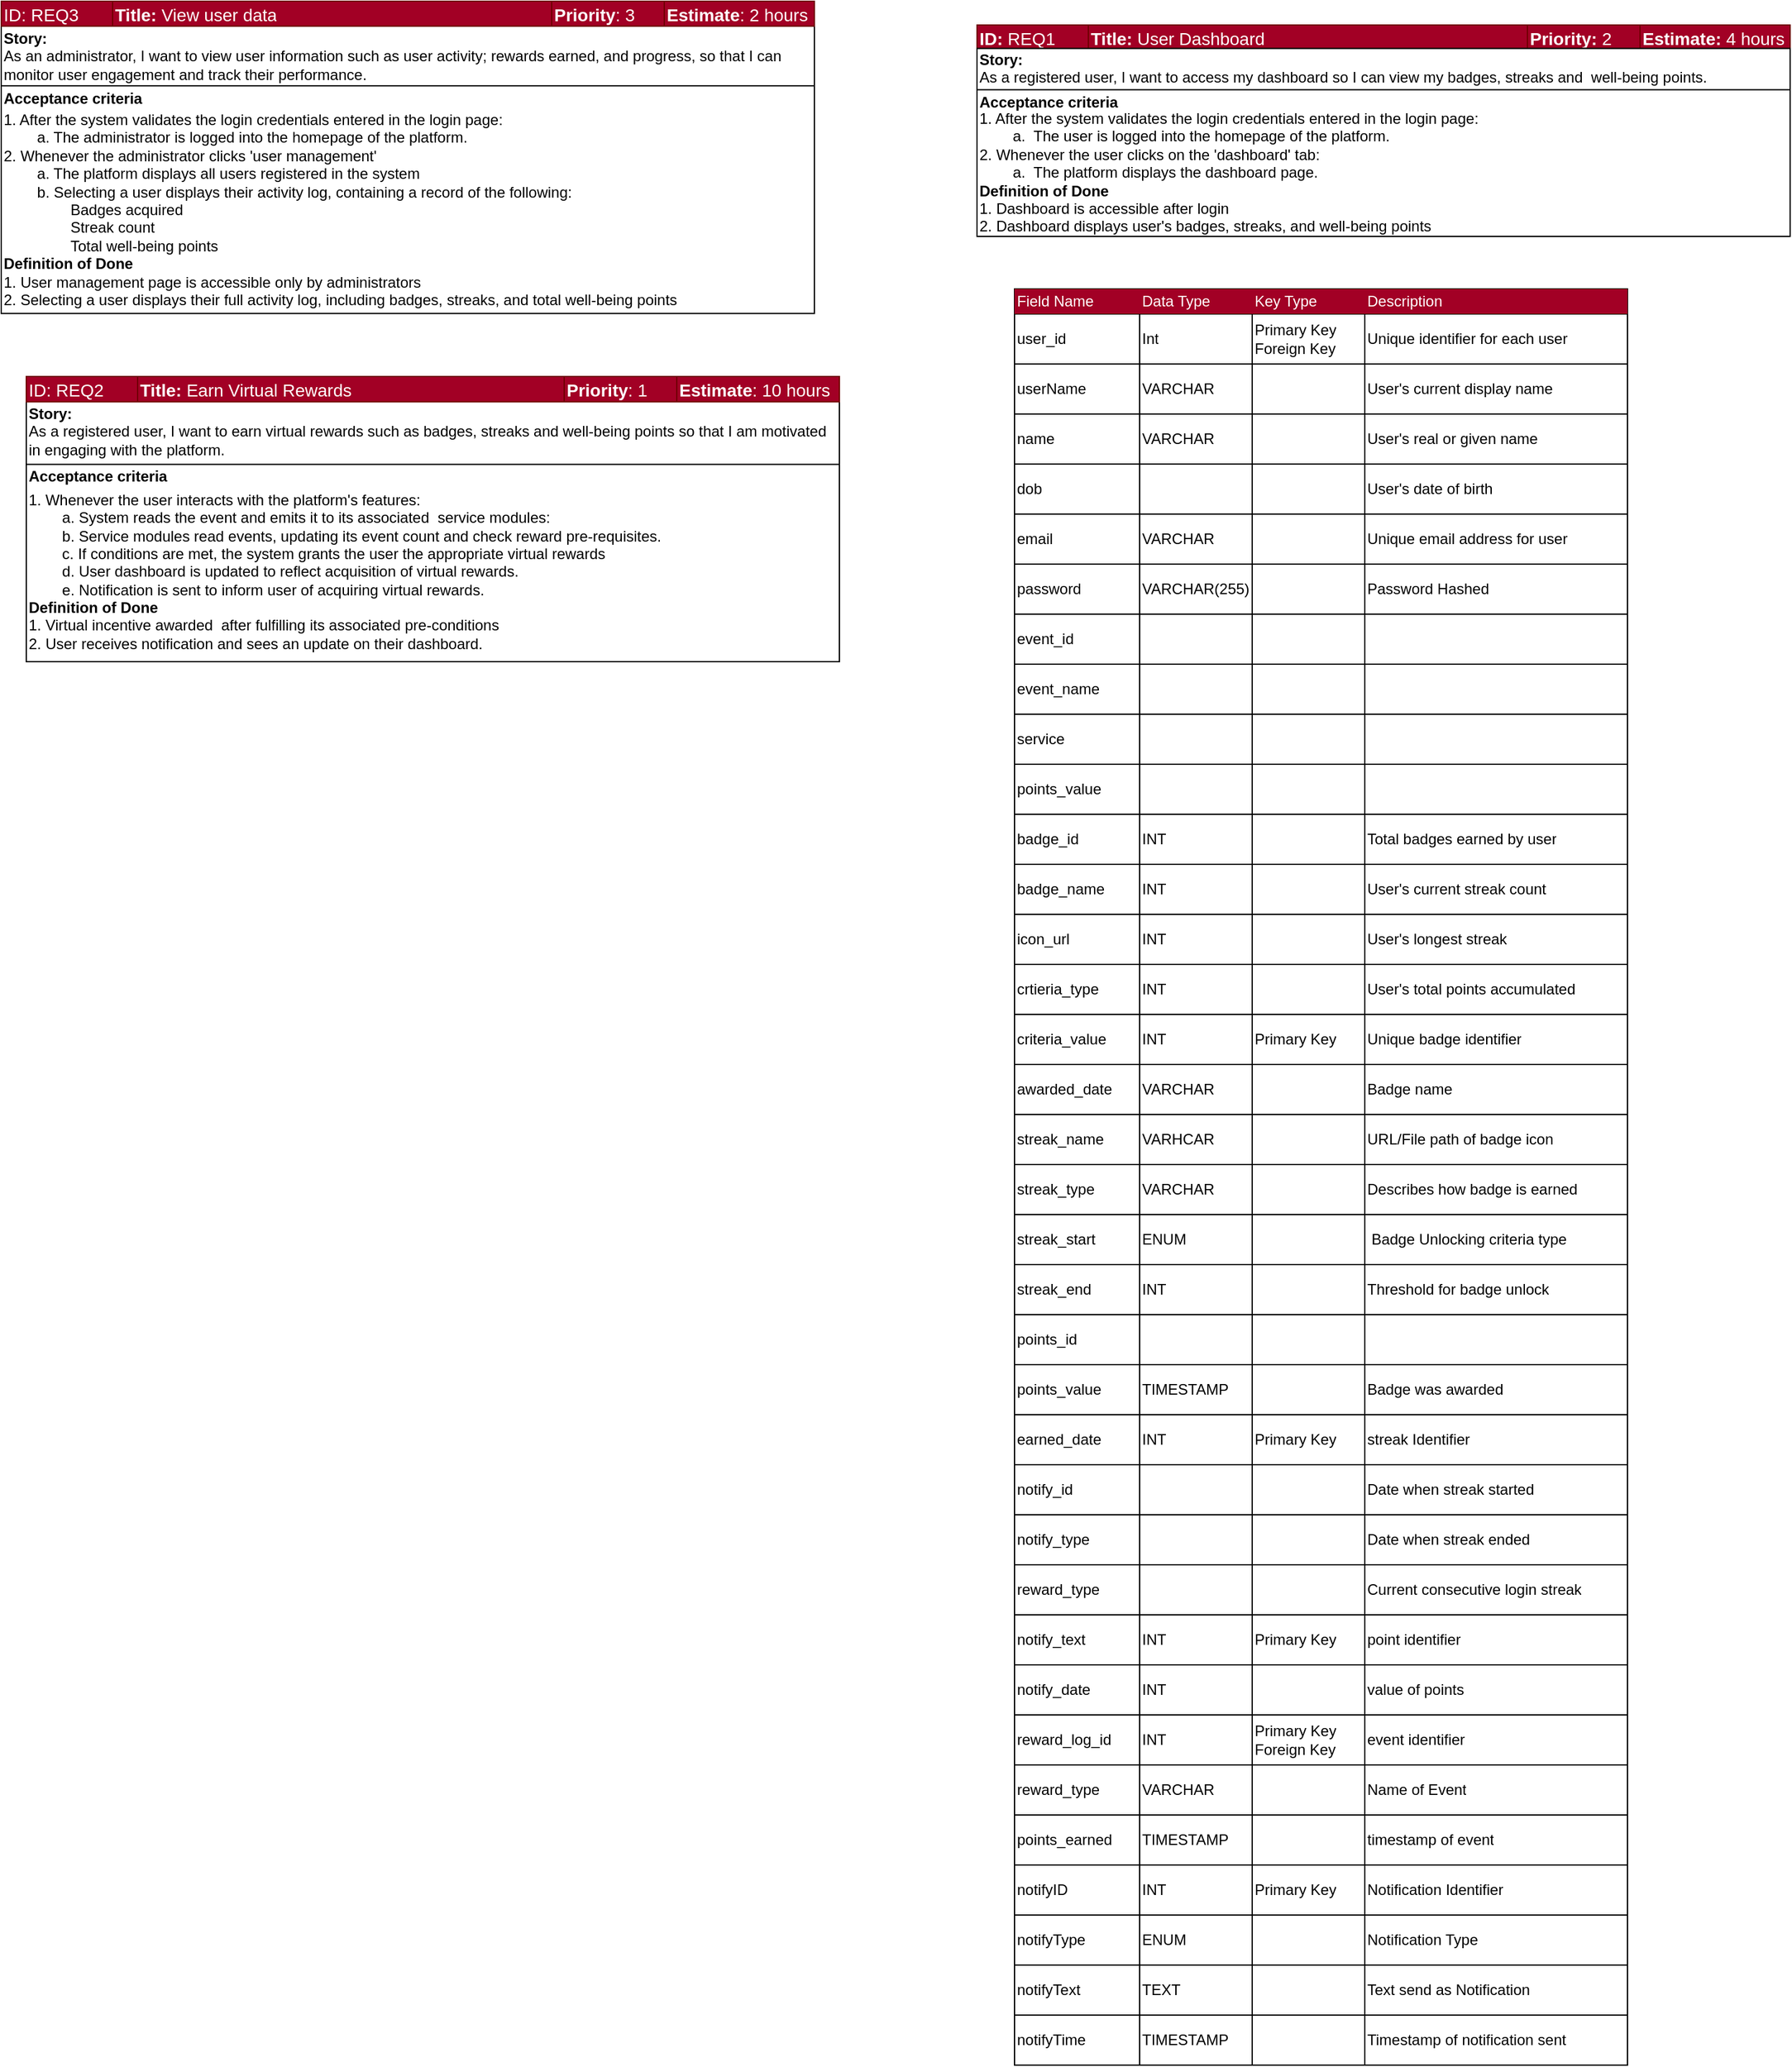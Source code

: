 <mxfile version="28.1.0">
  <diagram name="Page-1" id="SxB9uh9p98daKZW68kdo">
    <mxGraphModel dx="2581" dy="735" grid="1" gridSize="10" guides="1" tooltips="1" connect="1" arrows="1" fold="1" page="1" pageScale="1" pageWidth="1169" pageHeight="827" math="0" shadow="0">
      <root>
        <mxCell id="0" />
        <mxCell id="1" parent="0" />
        <mxCell id="8RLAE5ycoJxHwblhMjob-40" value="" style="group" parent="1" vertex="1" connectable="0">
          <mxGeometry x="-1060" y="50" width="650" height="250" as="geometry" />
        </mxCell>
        <mxCell id="8RLAE5ycoJxHwblhMjob-41" value="" style="group;fontFamily=Arial;" parent="8RLAE5ycoJxHwblhMjob-40" vertex="1" connectable="0">
          <mxGeometry width="650" height="250" as="geometry" />
        </mxCell>
        <mxCell id="8RLAE5ycoJxHwblhMjob-42" value="" style="shape=table;startSize=0;container=1;collapsible=0;childLayout=tableLayout;fontFamily=Arial;" parent="8RLAE5ycoJxHwblhMjob-41" vertex="1">
          <mxGeometry y="19.566" width="650" height="230.118" as="geometry" />
        </mxCell>
        <mxCell id="8RLAE5ycoJxHwblhMjob-43" value="" style="shape=tableRow;horizontal=0;startSize=0;swimlaneHead=0;swimlaneBody=0;strokeColor=inherit;top=0;left=0;bottom=0;right=0;collapsible=0;dropTarget=0;fillColor=none;points=[[0,0.5],[1,0.5]];portConstraint=eastwest;fontFamily=Arial;" parent="8RLAE5ycoJxHwblhMjob-42" vertex="1">
          <mxGeometry width="650" height="48" as="geometry" />
        </mxCell>
        <mxCell id="8RLAE5ycoJxHwblhMjob-44" value="&lt;div&gt;&lt;b&gt;Story:&lt;/b&gt;&lt;br&gt;As an administrator, I want to view user information such as user activity; rewards earned, and progress, so that I can monitor user engagement and track their performance.&amp;nbsp;&amp;nbsp;&lt;/div&gt;" style="shape=partialRectangle;html=1;whiteSpace=wrap;connectable=0;strokeColor=inherit;overflow=hidden;fillColor=none;top=0;left=0;bottom=0;right=0;pointerEvents=1;align=left;fontFamily=Arial;" parent="8RLAE5ycoJxHwblhMjob-43" vertex="1">
          <mxGeometry width="650" height="48" as="geometry">
            <mxRectangle width="650" height="48" as="alternateBounds" />
          </mxGeometry>
        </mxCell>
        <mxCell id="8RLAE5ycoJxHwblhMjob-45" value="" style="shape=tableRow;horizontal=0;startSize=0;swimlaneHead=0;swimlaneBody=0;strokeColor=inherit;top=0;left=0;bottom=0;right=0;collapsible=0;dropTarget=0;fillColor=none;points=[[0,0.5],[1,0.5]];portConstraint=eastwest;fontFamily=Arial;" parent="8RLAE5ycoJxHwblhMjob-42" vertex="1">
          <mxGeometry y="48" width="650" height="182" as="geometry" />
        </mxCell>
        <mxCell id="8RLAE5ycoJxHwblhMjob-46" value="&lt;div style=&quot;&quot;&gt;&lt;br&gt;&lt;/div&gt;" style="shape=partialRectangle;html=1;whiteSpace=wrap;connectable=0;strokeColor=inherit;overflow=hidden;fillColor=none;top=0;left=0;bottom=0;right=0;pointerEvents=1;align=left;fontFamily=Arial;" parent="8RLAE5ycoJxHwblhMjob-45" vertex="1">
          <mxGeometry width="650" height="182" as="geometry">
            <mxRectangle width="650" height="182" as="alternateBounds" />
          </mxGeometry>
        </mxCell>
        <mxCell id="8RLAE5ycoJxHwblhMjob-47" value="&lt;b&gt;Acceptance criteria&lt;/b&gt;" style="text;html=1;align=left;verticalAlign=middle;whiteSpace=wrap;rounded=0;fontFamily=Arial;" parent="8RLAE5ycoJxHwblhMjob-41" vertex="1">
          <mxGeometry y="67.304" width="120" height="22.059" as="geometry" />
        </mxCell>
        <mxCell id="8RLAE5ycoJxHwblhMjob-55" value="1. After the system validates the login credentials entered in the login page:&lt;br&gt;&#x9;&lt;span style=&quot;white-space: pre;&quot;&gt;&#x9;&lt;/span&gt;a.  The administrator is logged into the homepage of the platform.&lt;div&gt;&lt;div&gt;2. Whenever the administrator clicks &#39;user management&#39;&lt;br&gt;&lt;span style=&quot;white-space: pre;&quot;&gt;&#x9;&lt;/span&gt;a.  The platform displays all users registered in the system&lt;br&gt;&lt;span style=&quot;white-space: pre;&quot;&gt;&#x9;&lt;/span&gt;b. Selecting a user displays their activity log, containing a record of the following:&lt;br&gt;&lt;span style=&quot;white-space: pre;&quot;&gt;&#x9;&lt;/span&gt;&lt;span style=&quot;white-space: pre;&quot;&gt;&#x9;&lt;/span&gt;Badges acquired&lt;br&gt;&lt;span style=&quot;white-space: pre;&quot;&gt;&#x9;&lt;/span&gt;&lt;span style=&quot;white-space: pre;&quot;&gt;&#x9;&lt;/span&gt;Streak count&lt;br&gt;&lt;span style=&quot;white-space: pre;&quot;&gt;&#x9;&lt;/span&gt;&lt;span style=&quot;white-space: pre;&quot;&gt;&#x9;&lt;/span&gt;Total well-being points&lt;br&gt;&lt;b&gt;Definition of Done&lt;/b&gt;&lt;br&gt;1. User management page  is accessible only by administrators&lt;br&gt;2. Selecting a user displays their full activity log, including badges, streaks, and total well-being points&lt;/div&gt;&lt;/div&gt;" style="text;whiteSpace=wrap;html=1;" parent="8RLAE5ycoJxHwblhMjob-41" vertex="1">
          <mxGeometry y="80.885" width="560" height="176.471" as="geometry" />
        </mxCell>
        <mxCell id="8RLAE5ycoJxHwblhMjob-49" value="" style="shape=table;startSize=0;container=1;collapsible=0;childLayout=tableLayout;fillColor=#a20025;strokeColor=#6F0000;fontColor=#ffffff;fontFamily=Arial;" parent="8RLAE5ycoJxHwblhMjob-40" vertex="1">
          <mxGeometry width="650" height="19.831" as="geometry" />
        </mxCell>
        <mxCell id="8RLAE5ycoJxHwblhMjob-50" value="" style="shape=tableRow;horizontal=0;startSize=0;swimlaneHead=0;swimlaneBody=0;strokeColor=inherit;top=0;left=0;bottom=0;right=0;collapsible=0;dropTarget=0;fillColor=none;points=[[0,0.5],[1,0.5]];portConstraint=eastwest;fontFamily=Arial;" parent="8RLAE5ycoJxHwblhMjob-49" vertex="1">
          <mxGeometry width="650" height="20" as="geometry" />
        </mxCell>
        <mxCell id="8RLAE5ycoJxHwblhMjob-51" value="ID: REQ3" style="shape=partialRectangle;html=1;whiteSpace=wrap;connectable=0;strokeColor=inherit;overflow=hidden;fillColor=none;top=0;left=0;bottom=0;right=0;pointerEvents=1;fontColor=#FFFFFF;align=left;fontSize=14;fontFamily=Arial;" parent="8RLAE5ycoJxHwblhMjob-50" vertex="1">
          <mxGeometry width="89" height="20" as="geometry">
            <mxRectangle width="89" height="20" as="alternateBounds" />
          </mxGeometry>
        </mxCell>
        <mxCell id="8RLAE5ycoJxHwblhMjob-52" value="&lt;b&gt;Title:&lt;/b&gt;&amp;nbsp;View user data" style="shape=partialRectangle;html=1;whiteSpace=wrap;connectable=0;strokeColor=inherit;overflow=hidden;fillColor=none;top=0;left=0;bottom=0;right=0;pointerEvents=1;fontColor=#FFFFFF;align=left;fontSize=14;fontFamily=Arial;" parent="8RLAE5ycoJxHwblhMjob-50" vertex="1">
          <mxGeometry x="89" width="351" height="20" as="geometry">
            <mxRectangle width="351" height="20" as="alternateBounds" />
          </mxGeometry>
        </mxCell>
        <mxCell id="8RLAE5ycoJxHwblhMjob-53" value="&lt;font&gt;&lt;b&gt;Priority&lt;/b&gt;: 3&lt;/font&gt;" style="shape=partialRectangle;html=1;whiteSpace=wrap;connectable=0;strokeColor=inherit;overflow=hidden;fillColor=none;top=0;left=0;bottom=0;right=0;pointerEvents=1;fontColor=#FFFFFF;align=left;fontSize=14;fontFamily=Arial;" parent="8RLAE5ycoJxHwblhMjob-50" vertex="1">
          <mxGeometry x="440" width="90" height="20" as="geometry">
            <mxRectangle width="90" height="20" as="alternateBounds" />
          </mxGeometry>
        </mxCell>
        <mxCell id="8RLAE5ycoJxHwblhMjob-54" value="&lt;font style=&quot;font-size: 14px;&quot;&gt;&lt;b&gt;Estimate&lt;/b&gt;: 2 hours&lt;/font&gt;" style="shape=partialRectangle;html=1;whiteSpace=wrap;connectable=0;strokeColor=inherit;overflow=hidden;fillColor=none;top=0;left=0;bottom=0;right=0;pointerEvents=1;fontColor=#FFFFFF;align=left;fontFamily=Arial;" parent="8RLAE5ycoJxHwblhMjob-50" vertex="1">
          <mxGeometry x="530" width="120" height="20" as="geometry">
            <mxRectangle width="120" height="20" as="alternateBounds" />
          </mxGeometry>
        </mxCell>
        <mxCell id="8RLAE5ycoJxHwblhMjob-87" value="" style="group" parent="1" vertex="1" connectable="0">
          <mxGeometry x="-280" y="69" width="650" height="201" as="geometry" />
        </mxCell>
        <mxCell id="2kVBc_zqeof4KfWbexQ--48" value="" style="shape=table;startSize=0;container=1;collapsible=0;childLayout=tableLayout;fillColor=#a20025;strokeColor=#6F0000;fontColor=#ffffff;fontFamily=Arial;" parent="8RLAE5ycoJxHwblhMjob-87" vertex="1">
          <mxGeometry width="650" height="18.77" as="geometry" />
        </mxCell>
        <mxCell id="2kVBc_zqeof4KfWbexQ--49" value="" style="shape=tableRow;horizontal=0;startSize=0;swimlaneHead=0;swimlaneBody=0;strokeColor=inherit;top=0;left=0;bottom=0;right=0;collapsible=0;dropTarget=0;fillColor=none;points=[[0,0.5],[1,0.5]];portConstraint=eastwest;fontFamily=Arial;" parent="2kVBc_zqeof4KfWbexQ--48" vertex="1">
          <mxGeometry width="650" height="19" as="geometry" />
        </mxCell>
        <mxCell id="2kVBc_zqeof4KfWbexQ--50" value="&lt;b&gt;ID:&lt;/b&gt; REQ1" style="shape=partialRectangle;html=1;whiteSpace=wrap;connectable=0;strokeColor=inherit;overflow=hidden;fillColor=none;top=0;left=0;bottom=0;right=0;pointerEvents=1;fontColor=#FFFFFF;align=left;fontSize=14;fontFamily=Arial;" parent="2kVBc_zqeof4KfWbexQ--49" vertex="1">
          <mxGeometry width="89" height="19" as="geometry">
            <mxRectangle width="89" height="19" as="alternateBounds" />
          </mxGeometry>
        </mxCell>
        <mxCell id="2kVBc_zqeof4KfWbexQ--51" value="&lt;b&gt;Title:&lt;/b&gt; User Dashboard" style="shape=partialRectangle;html=1;whiteSpace=wrap;connectable=0;strokeColor=inherit;overflow=hidden;fillColor=none;top=0;left=0;bottom=0;right=0;pointerEvents=1;fontColor=#FFFFFF;align=left;fontSize=14;fontFamily=Arial;" parent="2kVBc_zqeof4KfWbexQ--49" vertex="1">
          <mxGeometry x="89" width="351" height="19" as="geometry">
            <mxRectangle width="351" height="19" as="alternateBounds" />
          </mxGeometry>
        </mxCell>
        <mxCell id="2kVBc_zqeof4KfWbexQ--52" value="&lt;font&gt;&lt;b&gt;Priority:&lt;/b&gt;&amp;nbsp;2&lt;/font&gt;" style="shape=partialRectangle;html=1;whiteSpace=wrap;connectable=0;strokeColor=inherit;overflow=hidden;fillColor=none;top=0;left=0;bottom=0;right=0;pointerEvents=1;fontColor=#FFFFFF;align=left;fontSize=14;fontFamily=Arial;" parent="2kVBc_zqeof4KfWbexQ--49" vertex="1">
          <mxGeometry x="440" width="90" height="19" as="geometry">
            <mxRectangle width="90" height="19" as="alternateBounds" />
          </mxGeometry>
        </mxCell>
        <mxCell id="2kVBc_zqeof4KfWbexQ--53" value="&lt;font style=&quot;font-size: 14px;&quot;&gt;&lt;b&gt;Estimate:&lt;/b&gt; 4 hours&lt;/font&gt;" style="shape=partialRectangle;html=1;whiteSpace=wrap;connectable=0;strokeColor=inherit;overflow=hidden;fillColor=none;top=0;left=0;bottom=0;right=0;pointerEvents=1;fontColor=#FFFFFF;align=left;fontFamily=Arial;" parent="2kVBc_zqeof4KfWbexQ--49" vertex="1">
          <mxGeometry x="530" width="120" height="19" as="geometry">
            <mxRectangle width="120" height="19" as="alternateBounds" />
          </mxGeometry>
        </mxCell>
        <mxCell id="2kVBc_zqeof4KfWbexQ--59" value="" style="shape=table;startSize=0;container=1;collapsible=0;childLayout=tableLayout;fontFamily=Arial;" parent="8RLAE5ycoJxHwblhMjob-87" vertex="1">
          <mxGeometry y="18.77" width="650" height="150.224" as="geometry" />
        </mxCell>
        <mxCell id="2kVBc_zqeof4KfWbexQ--60" value="" style="shape=tableRow;horizontal=0;startSize=0;swimlaneHead=0;swimlaneBody=0;strokeColor=inherit;top=0;left=0;bottom=0;right=0;collapsible=0;dropTarget=0;fillColor=none;points=[[0,0.5],[1,0.5]];portConstraint=eastwest;fontFamily=Arial;" parent="2kVBc_zqeof4KfWbexQ--59" vertex="1">
          <mxGeometry width="650" height="33" as="geometry" />
        </mxCell>
        <mxCell id="2kVBc_zqeof4KfWbexQ--61" value="&lt;b&gt;Story:&lt;/b&gt;&lt;br&gt;As a registered user, I want to access my dashboard so I can view my badges, streaks and&amp;nbsp; well-being points.&amp;nbsp;&lt;div&gt;&lt;br&gt;&lt;/div&gt;" style="shape=partialRectangle;html=1;whiteSpace=wrap;connectable=0;strokeColor=inherit;overflow=hidden;fillColor=none;top=0;left=0;bottom=0;right=0;pointerEvents=1;align=left;fontFamily=Arial;" parent="2kVBc_zqeof4KfWbexQ--60" vertex="1">
          <mxGeometry width="650" height="33" as="geometry">
            <mxRectangle width="650" height="33" as="alternateBounds" />
          </mxGeometry>
        </mxCell>
        <mxCell id="2kVBc_zqeof4KfWbexQ--62" value="" style="shape=tableRow;horizontal=0;startSize=0;swimlaneHead=0;swimlaneBody=0;strokeColor=inherit;top=0;left=0;bottom=0;right=0;collapsible=0;dropTarget=0;fillColor=none;points=[[0,0.5],[1,0.5]];portConstraint=eastwest;fontFamily=Arial;" parent="2kVBc_zqeof4KfWbexQ--59" vertex="1">
          <mxGeometry y="33" width="650" height="117" as="geometry" />
        </mxCell>
        <mxCell id="2kVBc_zqeof4KfWbexQ--63" value="&lt;div style=&quot;&quot;&gt;&lt;br&gt;&lt;/div&gt;" style="shape=partialRectangle;html=1;whiteSpace=wrap;connectable=0;strokeColor=inherit;overflow=hidden;fillColor=none;top=0;left=0;bottom=0;right=0;pointerEvents=1;align=left;fontFamily=Arial;" parent="2kVBc_zqeof4KfWbexQ--62" vertex="1">
          <mxGeometry width="650" height="117" as="geometry">
            <mxRectangle width="650" height="117" as="alternateBounds" />
          </mxGeometry>
        </mxCell>
        <mxCell id="2kVBc_zqeof4KfWbexQ--78" value="&lt;b&gt;Acceptance criteria&lt;/b&gt;" style="text;html=1;align=left;verticalAlign=middle;whiteSpace=wrap;rounded=0;fontFamily=Arial;" parent="8RLAE5ycoJxHwblhMjob-87" vertex="1">
          <mxGeometry y="47.857" width="120" height="28.714" as="geometry" />
        </mxCell>
        <mxCell id="2kVBc_zqeof4KfWbexQ--79" value="&lt;p class=&quot;MsoListParagraph&quot;&gt;&lt;span lang=&quot;EN-US&quot;&gt;1. After the system validates the login credentials entered in the login page:&lt;br&gt;&lt;span style=&quot;white-space: pre;&quot;&gt;&#x9;&lt;/span&gt;a.&amp;nbsp; The user is logged into the homepage of the platform.&amp;nbsp;&lt;br&gt;2. Whenever the user clicks on the &#39;dashboard&#39; tab:&lt;br&gt;&lt;span style=&quot;white-space: pre;&quot;&gt;&#x9;&lt;/span&gt;a.&amp;nbsp; The platform displays the dashboard page.&amp;nbsp;&lt;br&gt;&lt;b&gt;Definition of Done&lt;/b&gt;&lt;br&gt;1. Dashboard is accessible after login&amp;nbsp;&lt;br&gt;2. Dashboard displays user&#39;s badges, streaks, and well-being points&amp;nbsp;&lt;br&gt;&lt;br&gt;&lt;/span&gt;&lt;/p&gt;&lt;p class=&quot;MsoListParagraph&quot;&gt;&lt;/p&gt;" style="text;html=1;align=left;verticalAlign=middle;whiteSpace=wrap;rounded=0;fontFamily=Arial;" parent="8RLAE5ycoJxHwblhMjob-87" vertex="1">
          <mxGeometry y="53.667" width="520" height="142.466" as="geometry" />
        </mxCell>
        <mxCell id="8RLAE5ycoJxHwblhMjob-88" value="" style="group" parent="1" vertex="1" connectable="0">
          <mxGeometry x="-1040" y="350" width="715" height="310" as="geometry" />
        </mxCell>
        <mxCell id="8RLAE5ycoJxHwblhMjob-89" value="" style="group;fontFamily=Arial;" parent="8RLAE5ycoJxHwblhMjob-88" vertex="1" connectable="0">
          <mxGeometry width="715" height="310" as="geometry" />
        </mxCell>
        <mxCell id="8RLAE5ycoJxHwblhMjob-90" value="" style="shape=table;startSize=0;container=1;collapsible=0;childLayout=tableLayout;fontFamily=Arial;" parent="8RLAE5ycoJxHwblhMjob-89" vertex="1">
          <mxGeometry y="17.226" width="650" height="210.714" as="geometry" />
        </mxCell>
        <mxCell id="8RLAE5ycoJxHwblhMjob-91" value="" style="shape=tableRow;horizontal=0;startSize=0;swimlaneHead=0;swimlaneBody=0;strokeColor=inherit;top=0;left=0;bottom=0;right=0;collapsible=0;dropTarget=0;fillColor=none;points=[[0,0.5],[1,0.5]];portConstraint=eastwest;fontFamily=Arial;" parent="8RLAE5ycoJxHwblhMjob-90" vertex="1">
          <mxGeometry width="650" height="53" as="geometry" />
        </mxCell>
        <mxCell id="8RLAE5ycoJxHwblhMjob-92" value="&lt;div&gt;&lt;font face=&quot;Arial&quot;&gt;&lt;b style=&quot;&quot;&gt;Story:&lt;/b&gt;&lt;br&gt;As a registered user, I want to earn virtual rewards such as badges, streaks and well-being points so that I am motivated in engaging with the platform.&lt;/font&gt;&lt;/div&gt;" style="shape=partialRectangle;html=1;whiteSpace=wrap;connectable=0;strokeColor=inherit;overflow=hidden;fillColor=none;top=0;left=0;bottom=0;right=0;pointerEvents=1;align=left;fontFamily=Arial;" parent="8RLAE5ycoJxHwblhMjob-91" vertex="1">
          <mxGeometry width="650" height="53" as="geometry">
            <mxRectangle width="650" height="53" as="alternateBounds" />
          </mxGeometry>
        </mxCell>
        <mxCell id="8RLAE5ycoJxHwblhMjob-93" value="" style="shape=tableRow;horizontal=0;startSize=0;swimlaneHead=0;swimlaneBody=0;strokeColor=inherit;top=0;left=0;bottom=0;right=0;collapsible=0;dropTarget=0;fillColor=none;points=[[0,0.5],[1,0.5]];portConstraint=eastwest;fontFamily=Arial;" parent="8RLAE5ycoJxHwblhMjob-90" vertex="1">
          <mxGeometry y="53" width="650" height="158" as="geometry" />
        </mxCell>
        <mxCell id="8RLAE5ycoJxHwblhMjob-94" value="" style="shape=partialRectangle;html=1;whiteSpace=wrap;connectable=0;strokeColor=inherit;overflow=hidden;fillColor=none;top=0;left=0;bottom=0;right=0;pointerEvents=1;align=left;fontFamily=Arial;" parent="8RLAE5ycoJxHwblhMjob-93" vertex="1">
          <mxGeometry width="650" height="158" as="geometry">
            <mxRectangle width="650" height="158" as="alternateBounds" />
          </mxGeometry>
        </mxCell>
        <mxCell id="8RLAE5ycoJxHwblhMjob-95" value="&lt;b&gt;Acceptance criteria&lt;/b&gt;" style="text;html=1;align=left;verticalAlign=middle;whiteSpace=wrap;rounded=0;fontFamily=Arial;" parent="8RLAE5ycoJxHwblhMjob-89" vertex="1">
          <mxGeometry y="69.995" width="120" height="19.166" as="geometry" />
        </mxCell>
        <mxCell id="2kVBc_zqeof4KfWbexQ--94" value="&lt;div&gt;1. Whenever the user interacts with the platform&#39;s features:&lt;br&gt;&lt;span style=&quot;background-color: transparent; color: light-dark(rgb(0, 0, 0), rgb(255, 255, 255));&quot;&gt;&lt;span style=&quot;white-space: pre;&quot;&gt;&#x9;&lt;/span&gt;a.&amp;nbsp;&lt;/span&gt;&lt;span style=&quot;background-color: transparent; color: light-dark(rgb(0, 0, 0), rgb(255, 255, 255));&quot;&gt;System reads the event and emits it to its associated&amp;nbsp; service modules:&amp;nbsp;&lt;br&gt;&lt;/span&gt;&lt;span style=&quot;background-color: transparent; color: light-dark(rgb(0, 0, 0), rgb(255, 255, 255));&quot;&gt;&lt;span style=&quot;white-space: pre;&quot;&gt;&#x9;&lt;/span&gt;b. Service modules read events, updating its event count and check reward pre-&lt;/span&gt;&lt;span style=&quot;background-color: transparent; color: light-dark(rgb(0, 0, 0), rgb(255, 255, 255));&quot;&gt;requisites.&amp;nbsp;&lt;br&gt;&lt;/span&gt;&lt;span style=&quot;background-color: transparent; color: light-dark(rgb(0, 0, 0), rgb(255, 255, 255));&quot;&gt;&lt;span style=&quot;white-space: pre;&quot;&gt;&#x9;&lt;/span&gt;c. If conditions are met, the system grants the user the appropriate virtual rewards&lt;br&gt;&lt;/span&gt;&lt;span style=&quot;background-color: transparent; color: light-dark(rgb(0, 0, 0), rgb(255, 255, 255));&quot;&gt;&lt;span style=&quot;white-space: pre;&quot;&gt;&#x9;&lt;/span&gt;d. User dashboard is updated to reflect acquisition of virtual rewards.&lt;/span&gt;&lt;/div&gt;&lt;div&gt;&lt;span style=&quot;background-color: transparent; color: light-dark(rgb(0, 0, 0), rgb(255, 255, 255));&quot;&gt;&lt;span style=&quot;white-space: pre;&quot;&gt;&#x9;&lt;/span&gt;e. Notification is sent to inform user of acquiring virtual rewards.&lt;/span&gt;&lt;/div&gt;&lt;div&gt;&lt;b style=&quot;background-color: transparent; color: light-dark(rgb(0, 0, 0), rgb(255, 255, 255));&quot;&gt;Definition of Done&lt;/b&gt;&lt;/div&gt;&lt;div&gt;&lt;span style=&quot;background-color: transparent; color: light-dark(rgb(0, 0, 0), rgb(255, 255, 255));&quot;&gt;1. Virtual incentive awarded&amp;nbsp; after fulfilling its associated pre-conditions&lt;/span&gt;&lt;span style=&quot;background-color: transparent; color: light-dark(rgb(0, 0, 0), rgb(255, 255, 255));&quot;&gt;&amp;nbsp;&lt;/span&gt;&lt;/div&gt;&lt;div&gt;&lt;span style=&quot;background-color: transparent; color: light-dark(rgb(0, 0, 0), rgb(255, 255, 255));&quot;&gt;2. User receives notification and sees an update on their dashboard.&lt;/span&gt;&lt;/div&gt;&lt;p class=&quot;MsoListParagraph&quot;&gt;&lt;/p&gt;" style="text;html=1;align=left;verticalAlign=middle;whiteSpace=wrap;rounded=0;" parent="8RLAE5ycoJxHwblhMjob-89" vertex="1">
          <mxGeometry y="80" width="680" height="164.1" as="geometry" />
        </mxCell>
        <mxCell id="8RLAE5ycoJxHwblhMjob-97" value="" style="shape=table;startSize=0;container=1;collapsible=0;childLayout=tableLayout;fillColor=#a20025;strokeColor=#6F0000;fontColor=#ffffff;fontFamily=Arial;" parent="8RLAE5ycoJxHwblhMjob-88" vertex="1">
          <mxGeometry width="650" height="20.23" as="geometry" />
        </mxCell>
        <mxCell id="8RLAE5ycoJxHwblhMjob-98" value="" style="shape=tableRow;horizontal=0;startSize=0;swimlaneHead=0;swimlaneBody=0;strokeColor=inherit;top=0;left=0;bottom=0;right=0;collapsible=0;dropTarget=0;fillColor=none;points=[[0,0.5],[1,0.5]];portConstraint=eastwest;fontFamily=Arial;" parent="8RLAE5ycoJxHwblhMjob-97" vertex="1">
          <mxGeometry width="650" height="20" as="geometry" />
        </mxCell>
        <mxCell id="8RLAE5ycoJxHwblhMjob-99" value="ID: REQ2" style="shape=partialRectangle;html=1;whiteSpace=wrap;connectable=0;strokeColor=inherit;overflow=hidden;fillColor=none;top=0;left=0;bottom=0;right=0;pointerEvents=1;fontColor=#FFFFFF;align=left;fontSize=14;fontFamily=Arial;" parent="8RLAE5ycoJxHwblhMjob-98" vertex="1">
          <mxGeometry width="89" height="20" as="geometry">
            <mxRectangle width="89" height="20" as="alternateBounds" />
          </mxGeometry>
        </mxCell>
        <mxCell id="8RLAE5ycoJxHwblhMjob-100" value="&lt;b&gt;Title:&lt;/b&gt;&amp;nbsp;Earn Virtual Rewards" style="shape=partialRectangle;html=1;whiteSpace=wrap;connectable=0;strokeColor=inherit;overflow=hidden;fillColor=none;top=0;left=0;bottom=0;right=0;pointerEvents=1;fontColor=#FFFFFF;align=left;fontSize=14;fontFamily=Arial;" parent="8RLAE5ycoJxHwblhMjob-98" vertex="1">
          <mxGeometry x="89" width="341" height="20" as="geometry">
            <mxRectangle width="341" height="20" as="alternateBounds" />
          </mxGeometry>
        </mxCell>
        <mxCell id="8RLAE5ycoJxHwblhMjob-101" value="&lt;font&gt;&lt;b&gt;Priority&lt;/b&gt;: 1&lt;/font&gt;" style="shape=partialRectangle;html=1;whiteSpace=wrap;connectable=0;strokeColor=inherit;overflow=hidden;fillColor=none;top=0;left=0;bottom=0;right=0;pointerEvents=1;fontColor=#FFFFFF;align=left;fontSize=14;fontFamily=Arial;" parent="8RLAE5ycoJxHwblhMjob-98" vertex="1">
          <mxGeometry x="430" width="90" height="20" as="geometry">
            <mxRectangle width="90" height="20" as="alternateBounds" />
          </mxGeometry>
        </mxCell>
        <mxCell id="8RLAE5ycoJxHwblhMjob-102" value="&lt;font style=&quot;font-size: 14px;&quot;&gt;&lt;b&gt;Estimate&lt;/b&gt;: 10 hours&lt;/font&gt;" style="shape=partialRectangle;html=1;whiteSpace=wrap;connectable=0;strokeColor=inherit;overflow=hidden;fillColor=none;top=0;left=0;bottom=0;right=0;pointerEvents=1;fontColor=#FFFFFF;align=left;fontFamily=Arial;" parent="8RLAE5ycoJxHwblhMjob-98" vertex="1">
          <mxGeometry x="520" width="130" height="20" as="geometry">
            <mxRectangle width="130" height="20" as="alternateBounds" />
          </mxGeometry>
        </mxCell>
        <mxCell id="Lww1qoeN7tbTKbRO_mA--1" value="" style="shape=table;startSize=0;container=1;collapsible=0;childLayout=tableLayout;" parent="1" vertex="1">
          <mxGeometry x="-250" y="280" width="490" height="1420" as="geometry" />
        </mxCell>
        <mxCell id="Lww1qoeN7tbTKbRO_mA--2" value="" style="shape=tableRow;horizontal=0;startSize=0;swimlaneHead=0;swimlaneBody=0;strokeColor=inherit;top=0;left=0;bottom=0;right=0;collapsible=0;dropTarget=0;fillColor=none;points=[[0,0.5],[1,0.5]];portConstraint=eastwest;" parent="Lww1qoeN7tbTKbRO_mA--1" vertex="1">
          <mxGeometry width="490" height="20" as="geometry" />
        </mxCell>
        <mxCell id="Lww1qoeN7tbTKbRO_mA--3" value="Field Name" style="shape=partialRectangle;html=1;whiteSpace=wrap;connectable=0;strokeColor=#6F0000;overflow=hidden;fillColor=#a20025;top=0;left=0;bottom=0;right=0;pointerEvents=1;fontFamily=Arial;align=left;fontColor=#ffffff;" parent="Lww1qoeN7tbTKbRO_mA--2" vertex="1">
          <mxGeometry width="100" height="20" as="geometry">
            <mxRectangle width="100" height="20" as="alternateBounds" />
          </mxGeometry>
        </mxCell>
        <mxCell id="Lww1qoeN7tbTKbRO_mA--4" value="Data Type" style="shape=partialRectangle;html=1;whiteSpace=wrap;connectable=0;strokeColor=#6F0000;overflow=hidden;fillColor=#a20025;top=0;left=0;bottom=0;right=0;pointerEvents=1;fontFamily=Arial;align=left;fontColor=#ffffff;" parent="Lww1qoeN7tbTKbRO_mA--2" vertex="1">
          <mxGeometry x="100" width="90" height="20" as="geometry">
            <mxRectangle width="90" height="20" as="alternateBounds" />
          </mxGeometry>
        </mxCell>
        <mxCell id="Lww1qoeN7tbTKbRO_mA--5" value="Key Type" style="shape=partialRectangle;html=1;whiteSpace=wrap;connectable=0;strokeColor=#6F0000;overflow=hidden;fillColor=#a20025;top=0;left=0;bottom=0;right=0;pointerEvents=1;align=left;fontFamily=Arial;fontColor=#ffffff;" parent="Lww1qoeN7tbTKbRO_mA--2" vertex="1">
          <mxGeometry x="190" width="90" height="20" as="geometry">
            <mxRectangle width="90" height="20" as="alternateBounds" />
          </mxGeometry>
        </mxCell>
        <mxCell id="Lww1qoeN7tbTKbRO_mA--6" value="Description" style="shape=partialRectangle;html=1;whiteSpace=wrap;connectable=0;strokeColor=#6F0000;overflow=hidden;fillColor=#a20025;top=0;left=0;bottom=0;right=0;pointerEvents=1;align=left;fontFamily=Arial;fontColor=#ffffff;" parent="Lww1qoeN7tbTKbRO_mA--2" vertex="1">
          <mxGeometry x="280" width="210" height="20" as="geometry">
            <mxRectangle width="210" height="20" as="alternateBounds" />
          </mxGeometry>
        </mxCell>
        <mxCell id="Lww1qoeN7tbTKbRO_mA--7" value="" style="shape=tableRow;horizontal=0;startSize=0;swimlaneHead=0;swimlaneBody=0;strokeColor=inherit;top=0;left=0;bottom=0;right=0;collapsible=0;dropTarget=0;fillColor=none;points=[[0,0.5],[1,0.5]];portConstraint=eastwest;align=left;" parent="Lww1qoeN7tbTKbRO_mA--1" vertex="1">
          <mxGeometry y="20" width="490" height="40" as="geometry" />
        </mxCell>
        <mxCell id="Lww1qoeN7tbTKbRO_mA--8" value="user_id" style="shape=partialRectangle;html=1;whiteSpace=wrap;connectable=0;strokeColor=inherit;overflow=hidden;fillColor=none;top=0;left=0;bottom=0;right=0;pointerEvents=1;fontFamily=Arial;align=left;" parent="Lww1qoeN7tbTKbRO_mA--7" vertex="1">
          <mxGeometry width="100" height="40" as="geometry">
            <mxRectangle width="100" height="40" as="alternateBounds" />
          </mxGeometry>
        </mxCell>
        <mxCell id="Lww1qoeN7tbTKbRO_mA--9" value="Int" style="shape=partialRectangle;html=1;whiteSpace=wrap;connectable=0;strokeColor=inherit;overflow=hidden;fillColor=none;top=0;left=0;bottom=0;right=0;pointerEvents=1;fontFamily=Arial;align=left;" parent="Lww1qoeN7tbTKbRO_mA--7" vertex="1">
          <mxGeometry x="100" width="90" height="40" as="geometry">
            <mxRectangle width="90" height="40" as="alternateBounds" />
          </mxGeometry>
        </mxCell>
        <mxCell id="Lww1qoeN7tbTKbRO_mA--10" value="Primary Key&lt;br&gt;Foreign Key" style="shape=partialRectangle;html=1;whiteSpace=wrap;connectable=0;strokeColor=inherit;overflow=hidden;fillColor=none;top=0;left=0;bottom=0;right=0;pointerEvents=1;align=left;fontFamily=Arial;" parent="Lww1qoeN7tbTKbRO_mA--7" vertex="1">
          <mxGeometry x="190" width="90" height="40" as="geometry">
            <mxRectangle width="90" height="40" as="alternateBounds" />
          </mxGeometry>
        </mxCell>
        <mxCell id="Lww1qoeN7tbTKbRO_mA--11" value="Unique identifier for each user" style="shape=partialRectangle;html=1;whiteSpace=wrap;connectable=0;strokeColor=inherit;overflow=hidden;fillColor=none;top=0;left=0;bottom=0;right=0;pointerEvents=1;align=left;fontFamily=Arial;" parent="Lww1qoeN7tbTKbRO_mA--7" vertex="1">
          <mxGeometry x="280" width="210" height="40" as="geometry">
            <mxRectangle width="210" height="40" as="alternateBounds" />
          </mxGeometry>
        </mxCell>
        <mxCell id="Lww1qoeN7tbTKbRO_mA--12" value="" style="shape=tableRow;horizontal=0;startSize=0;swimlaneHead=0;swimlaneBody=0;strokeColor=inherit;top=0;left=0;bottom=0;right=0;collapsible=0;dropTarget=0;fillColor=none;points=[[0,0.5],[1,0.5]];portConstraint=eastwest;" parent="Lww1qoeN7tbTKbRO_mA--1" vertex="1">
          <mxGeometry y="60" width="490" height="40" as="geometry" />
        </mxCell>
        <mxCell id="Lww1qoeN7tbTKbRO_mA--13" value="userName" style="shape=partialRectangle;html=1;whiteSpace=wrap;connectable=0;strokeColor=inherit;overflow=hidden;fillColor=none;top=0;left=0;bottom=0;right=0;pointerEvents=1;fontFamily=Arial;align=left;" parent="Lww1qoeN7tbTKbRO_mA--12" vertex="1">
          <mxGeometry width="100" height="40" as="geometry">
            <mxRectangle width="100" height="40" as="alternateBounds" />
          </mxGeometry>
        </mxCell>
        <mxCell id="Lww1qoeN7tbTKbRO_mA--14" value="VARCHAR" style="shape=partialRectangle;html=1;whiteSpace=wrap;connectable=0;strokeColor=inherit;overflow=hidden;fillColor=none;top=0;left=0;bottom=0;right=0;pointerEvents=1;fontFamily=Arial;align=left;" parent="Lww1qoeN7tbTKbRO_mA--12" vertex="1">
          <mxGeometry x="100" width="90" height="40" as="geometry">
            <mxRectangle width="90" height="40" as="alternateBounds" />
          </mxGeometry>
        </mxCell>
        <mxCell id="Lww1qoeN7tbTKbRO_mA--15" value="" style="shape=partialRectangle;html=1;whiteSpace=wrap;connectable=0;strokeColor=inherit;overflow=hidden;fillColor=none;top=0;left=0;bottom=0;right=0;pointerEvents=1;align=left;fontFamily=Arial;" parent="Lww1qoeN7tbTKbRO_mA--12" vertex="1">
          <mxGeometry x="190" width="90" height="40" as="geometry">
            <mxRectangle width="90" height="40" as="alternateBounds" />
          </mxGeometry>
        </mxCell>
        <mxCell id="Lww1qoeN7tbTKbRO_mA--16" value="User&#39;s current display name" style="shape=partialRectangle;html=1;whiteSpace=wrap;connectable=0;strokeColor=inherit;overflow=hidden;fillColor=none;top=0;left=0;bottom=0;right=0;pointerEvents=1;align=left;fontFamily=Arial;" parent="Lww1qoeN7tbTKbRO_mA--12" vertex="1">
          <mxGeometry x="280" width="210" height="40" as="geometry">
            <mxRectangle width="210" height="40" as="alternateBounds" />
          </mxGeometry>
        </mxCell>
        <mxCell id="Lww1qoeN7tbTKbRO_mA--17" value="" style="shape=tableRow;horizontal=0;startSize=0;swimlaneHead=0;swimlaneBody=0;strokeColor=inherit;top=0;left=0;bottom=0;right=0;collapsible=0;dropTarget=0;fillColor=none;points=[[0,0.5],[1,0.5]];portConstraint=eastwest;" parent="Lww1qoeN7tbTKbRO_mA--1" vertex="1">
          <mxGeometry y="100" width="490" height="40" as="geometry" />
        </mxCell>
        <mxCell id="Lww1qoeN7tbTKbRO_mA--18" value="name" style="shape=partialRectangle;html=1;whiteSpace=wrap;connectable=0;strokeColor=inherit;overflow=hidden;fillColor=none;top=0;left=0;bottom=0;right=0;pointerEvents=1;fontFamily=Arial;align=left;" parent="Lww1qoeN7tbTKbRO_mA--17" vertex="1">
          <mxGeometry width="100" height="40" as="geometry">
            <mxRectangle width="100" height="40" as="alternateBounds" />
          </mxGeometry>
        </mxCell>
        <mxCell id="Lww1qoeN7tbTKbRO_mA--19" value="VARCHAR" style="shape=partialRectangle;html=1;whiteSpace=wrap;connectable=0;strokeColor=inherit;overflow=hidden;fillColor=none;top=0;left=0;bottom=0;right=0;pointerEvents=1;fontFamily=Arial;align=left;" parent="Lww1qoeN7tbTKbRO_mA--17" vertex="1">
          <mxGeometry x="100" width="90" height="40" as="geometry">
            <mxRectangle width="90" height="40" as="alternateBounds" />
          </mxGeometry>
        </mxCell>
        <mxCell id="Lww1qoeN7tbTKbRO_mA--20" value="" style="shape=partialRectangle;html=1;whiteSpace=wrap;connectable=0;strokeColor=inherit;overflow=hidden;fillColor=none;top=0;left=0;bottom=0;right=0;pointerEvents=1;align=left;fontFamily=Arial;" parent="Lww1qoeN7tbTKbRO_mA--17" vertex="1">
          <mxGeometry x="190" width="90" height="40" as="geometry">
            <mxRectangle width="90" height="40" as="alternateBounds" />
          </mxGeometry>
        </mxCell>
        <mxCell id="Lww1qoeN7tbTKbRO_mA--21" value="User&#39;s real or given name" style="shape=partialRectangle;html=1;whiteSpace=wrap;connectable=0;strokeColor=inherit;overflow=hidden;fillColor=none;top=0;left=0;bottom=0;right=0;pointerEvents=1;align=left;fontFamily=Arial;" parent="Lww1qoeN7tbTKbRO_mA--17" vertex="1">
          <mxGeometry x="280" width="210" height="40" as="geometry">
            <mxRectangle width="210" height="40" as="alternateBounds" />
          </mxGeometry>
        </mxCell>
        <mxCell id="MIaeJH3STckJIEW6RcEC-1" style="shape=tableRow;horizontal=0;startSize=0;swimlaneHead=0;swimlaneBody=0;strokeColor=inherit;top=0;left=0;bottom=0;right=0;collapsible=0;dropTarget=0;fillColor=none;points=[[0,0.5],[1,0.5]];portConstraint=eastwest;" vertex="1" parent="Lww1qoeN7tbTKbRO_mA--1">
          <mxGeometry y="140" width="490" height="40" as="geometry" />
        </mxCell>
        <mxCell id="MIaeJH3STckJIEW6RcEC-2" value="dob" style="shape=partialRectangle;html=1;whiteSpace=wrap;connectable=0;strokeColor=inherit;overflow=hidden;fillColor=none;top=0;left=0;bottom=0;right=0;pointerEvents=1;fontFamily=Arial;align=left;" vertex="1" parent="MIaeJH3STckJIEW6RcEC-1">
          <mxGeometry width="100" height="40" as="geometry">
            <mxRectangle width="100" height="40" as="alternateBounds" />
          </mxGeometry>
        </mxCell>
        <mxCell id="MIaeJH3STckJIEW6RcEC-3" style="shape=partialRectangle;html=1;whiteSpace=wrap;connectable=0;strokeColor=inherit;overflow=hidden;fillColor=none;top=0;left=0;bottom=0;right=0;pointerEvents=1;fontFamily=Arial;align=left;" vertex="1" parent="MIaeJH3STckJIEW6RcEC-1">
          <mxGeometry x="100" width="90" height="40" as="geometry">
            <mxRectangle width="90" height="40" as="alternateBounds" />
          </mxGeometry>
        </mxCell>
        <mxCell id="MIaeJH3STckJIEW6RcEC-4" style="shape=partialRectangle;html=1;whiteSpace=wrap;connectable=0;strokeColor=inherit;overflow=hidden;fillColor=none;top=0;left=0;bottom=0;right=0;pointerEvents=1;align=left;fontFamily=Arial;" vertex="1" parent="MIaeJH3STckJIEW6RcEC-1">
          <mxGeometry x="190" width="90" height="40" as="geometry">
            <mxRectangle width="90" height="40" as="alternateBounds" />
          </mxGeometry>
        </mxCell>
        <mxCell id="MIaeJH3STckJIEW6RcEC-5" value="User&#39;s date of birth" style="shape=partialRectangle;html=1;whiteSpace=wrap;connectable=0;strokeColor=inherit;overflow=hidden;fillColor=none;top=0;left=0;bottom=0;right=0;pointerEvents=1;align=left;fontFamily=Arial;" vertex="1" parent="MIaeJH3STckJIEW6RcEC-1">
          <mxGeometry x="280" width="210" height="40" as="geometry">
            <mxRectangle width="210" height="40" as="alternateBounds" />
          </mxGeometry>
        </mxCell>
        <mxCell id="Lww1qoeN7tbTKbRO_mA--192" style="shape=tableRow;horizontal=0;startSize=0;swimlaneHead=0;swimlaneBody=0;strokeColor=inherit;top=0;left=0;bottom=0;right=0;collapsible=0;dropTarget=0;fillColor=none;points=[[0,0.5],[1,0.5]];portConstraint=eastwest;" parent="Lww1qoeN7tbTKbRO_mA--1" vertex="1">
          <mxGeometry y="180" width="490" height="40" as="geometry" />
        </mxCell>
        <mxCell id="Lww1qoeN7tbTKbRO_mA--193" value="email" style="shape=partialRectangle;html=1;whiteSpace=wrap;connectable=0;strokeColor=inherit;overflow=hidden;fillColor=none;top=0;left=0;bottom=0;right=0;pointerEvents=1;fontFamily=Arial;align=left;" parent="Lww1qoeN7tbTKbRO_mA--192" vertex="1">
          <mxGeometry width="100" height="40" as="geometry">
            <mxRectangle width="100" height="40" as="alternateBounds" />
          </mxGeometry>
        </mxCell>
        <mxCell id="Lww1qoeN7tbTKbRO_mA--194" value="VARCHAR" style="shape=partialRectangle;html=1;whiteSpace=wrap;connectable=0;strokeColor=inherit;overflow=hidden;fillColor=none;top=0;left=0;bottom=0;right=0;pointerEvents=1;fontFamily=Arial;align=left;" parent="Lww1qoeN7tbTKbRO_mA--192" vertex="1">
          <mxGeometry x="100" width="90" height="40" as="geometry">
            <mxRectangle width="90" height="40" as="alternateBounds" />
          </mxGeometry>
        </mxCell>
        <mxCell id="Lww1qoeN7tbTKbRO_mA--195" style="shape=partialRectangle;html=1;whiteSpace=wrap;connectable=0;strokeColor=inherit;overflow=hidden;fillColor=none;top=0;left=0;bottom=0;right=0;pointerEvents=1;align=left;fontFamily=Arial;" parent="Lww1qoeN7tbTKbRO_mA--192" vertex="1">
          <mxGeometry x="190" width="90" height="40" as="geometry">
            <mxRectangle width="90" height="40" as="alternateBounds" />
          </mxGeometry>
        </mxCell>
        <mxCell id="Lww1qoeN7tbTKbRO_mA--196" value="Unique email address for user" style="shape=partialRectangle;html=1;whiteSpace=wrap;connectable=0;strokeColor=inherit;overflow=hidden;fillColor=none;top=0;left=0;bottom=0;right=0;pointerEvents=1;align=left;fontFamily=Arial;" parent="Lww1qoeN7tbTKbRO_mA--192" vertex="1">
          <mxGeometry x="280" width="210" height="40" as="geometry">
            <mxRectangle width="210" height="40" as="alternateBounds" />
          </mxGeometry>
        </mxCell>
        <mxCell id="Lww1qoeN7tbTKbRO_mA--22" value="" style="shape=tableRow;horizontal=0;startSize=0;swimlaneHead=0;swimlaneBody=0;strokeColor=inherit;top=0;left=0;bottom=0;right=0;collapsible=0;dropTarget=0;fillColor=none;points=[[0,0.5],[1,0.5]];portConstraint=eastwest;" parent="Lww1qoeN7tbTKbRO_mA--1" vertex="1">
          <mxGeometry y="220" width="490" height="40" as="geometry" />
        </mxCell>
        <mxCell id="Lww1qoeN7tbTKbRO_mA--23" value="password" style="shape=partialRectangle;html=1;whiteSpace=wrap;connectable=0;strokeColor=inherit;overflow=hidden;fillColor=none;top=0;left=0;bottom=0;right=0;pointerEvents=1;fontFamily=Arial;align=left;" parent="Lww1qoeN7tbTKbRO_mA--22" vertex="1">
          <mxGeometry width="100" height="40" as="geometry">
            <mxRectangle width="100" height="40" as="alternateBounds" />
          </mxGeometry>
        </mxCell>
        <mxCell id="Lww1qoeN7tbTKbRO_mA--24" value="VARCHAR(255)" style="shape=partialRectangle;html=1;whiteSpace=wrap;connectable=0;strokeColor=inherit;overflow=hidden;fillColor=none;top=0;left=0;bottom=0;right=0;pointerEvents=1;fontFamily=Arial;align=left;" parent="Lww1qoeN7tbTKbRO_mA--22" vertex="1">
          <mxGeometry x="100" width="90" height="40" as="geometry">
            <mxRectangle width="90" height="40" as="alternateBounds" />
          </mxGeometry>
        </mxCell>
        <mxCell id="Lww1qoeN7tbTKbRO_mA--25" value="" style="shape=partialRectangle;html=1;whiteSpace=wrap;connectable=0;strokeColor=inherit;overflow=hidden;fillColor=none;top=0;left=0;bottom=0;right=0;pointerEvents=1;align=left;fontFamily=Arial;" parent="Lww1qoeN7tbTKbRO_mA--22" vertex="1">
          <mxGeometry x="190" width="90" height="40" as="geometry">
            <mxRectangle width="90" height="40" as="alternateBounds" />
          </mxGeometry>
        </mxCell>
        <mxCell id="Lww1qoeN7tbTKbRO_mA--26" value="Password Hashed" style="shape=partialRectangle;html=1;whiteSpace=wrap;connectable=0;strokeColor=inherit;overflow=hidden;fillColor=none;top=0;left=0;bottom=0;right=0;pointerEvents=1;align=left;fontFamily=Arial;" parent="Lww1qoeN7tbTKbRO_mA--22" vertex="1">
          <mxGeometry x="280" width="210" height="40" as="geometry">
            <mxRectangle width="210" height="40" as="alternateBounds" />
          </mxGeometry>
        </mxCell>
        <mxCell id="Lww1qoeN7tbTKbRO_mA--27" style="shape=tableRow;horizontal=0;startSize=0;swimlaneHead=0;swimlaneBody=0;strokeColor=inherit;top=0;left=0;bottom=0;right=0;collapsible=0;dropTarget=0;fillColor=none;points=[[0,0.5],[1,0.5]];portConstraint=eastwest;" parent="Lww1qoeN7tbTKbRO_mA--1" vertex="1">
          <mxGeometry y="260" width="490" height="40" as="geometry" />
        </mxCell>
        <mxCell id="Lww1qoeN7tbTKbRO_mA--28" value="event_id" style="shape=partialRectangle;html=1;whiteSpace=wrap;connectable=0;strokeColor=inherit;overflow=hidden;fillColor=none;top=0;left=0;bottom=0;right=0;pointerEvents=1;fontFamily=Arial;align=left;" parent="Lww1qoeN7tbTKbRO_mA--27" vertex="1">
          <mxGeometry width="100" height="40" as="geometry">
            <mxRectangle width="100" height="40" as="alternateBounds" />
          </mxGeometry>
        </mxCell>
        <mxCell id="Lww1qoeN7tbTKbRO_mA--29" value="" style="shape=partialRectangle;html=1;whiteSpace=wrap;connectable=0;strokeColor=inherit;overflow=hidden;fillColor=none;top=0;left=0;bottom=0;right=0;pointerEvents=1;fontFamily=Arial;align=left;" parent="Lww1qoeN7tbTKbRO_mA--27" vertex="1">
          <mxGeometry x="100" width="90" height="40" as="geometry">
            <mxRectangle width="90" height="40" as="alternateBounds" />
          </mxGeometry>
        </mxCell>
        <mxCell id="Lww1qoeN7tbTKbRO_mA--30" style="shape=partialRectangle;html=1;whiteSpace=wrap;connectable=0;strokeColor=inherit;overflow=hidden;fillColor=none;top=0;left=0;bottom=0;right=0;pointerEvents=1;align=left;fontFamily=Arial;" parent="Lww1qoeN7tbTKbRO_mA--27" vertex="1">
          <mxGeometry x="190" width="90" height="40" as="geometry">
            <mxRectangle width="90" height="40" as="alternateBounds" />
          </mxGeometry>
        </mxCell>
        <mxCell id="Lww1qoeN7tbTKbRO_mA--31" value="" style="shape=partialRectangle;html=1;whiteSpace=wrap;connectable=0;strokeColor=inherit;overflow=hidden;fillColor=none;top=0;left=0;bottom=0;right=0;pointerEvents=1;align=left;fontFamily=Arial;" parent="Lww1qoeN7tbTKbRO_mA--27" vertex="1">
          <mxGeometry x="280" width="210" height="40" as="geometry">
            <mxRectangle width="210" height="40" as="alternateBounds" />
          </mxGeometry>
        </mxCell>
        <mxCell id="MIaeJH3STckJIEW6RcEC-16" style="shape=tableRow;horizontal=0;startSize=0;swimlaneHead=0;swimlaneBody=0;strokeColor=inherit;top=0;left=0;bottom=0;right=0;collapsible=0;dropTarget=0;fillColor=none;points=[[0,0.5],[1,0.5]];portConstraint=eastwest;" vertex="1" parent="Lww1qoeN7tbTKbRO_mA--1">
          <mxGeometry y="300" width="490" height="40" as="geometry" />
        </mxCell>
        <mxCell id="MIaeJH3STckJIEW6RcEC-17" value="event_name" style="shape=partialRectangle;html=1;whiteSpace=wrap;connectable=0;strokeColor=inherit;overflow=hidden;fillColor=none;top=0;left=0;bottom=0;right=0;pointerEvents=1;fontFamily=Arial;align=left;" vertex="1" parent="MIaeJH3STckJIEW6RcEC-16">
          <mxGeometry width="100" height="40" as="geometry">
            <mxRectangle width="100" height="40" as="alternateBounds" />
          </mxGeometry>
        </mxCell>
        <mxCell id="MIaeJH3STckJIEW6RcEC-18" style="shape=partialRectangle;html=1;whiteSpace=wrap;connectable=0;strokeColor=inherit;overflow=hidden;fillColor=none;top=0;left=0;bottom=0;right=0;pointerEvents=1;fontFamily=Arial;align=left;" vertex="1" parent="MIaeJH3STckJIEW6RcEC-16">
          <mxGeometry x="100" width="90" height="40" as="geometry">
            <mxRectangle width="90" height="40" as="alternateBounds" />
          </mxGeometry>
        </mxCell>
        <mxCell id="MIaeJH3STckJIEW6RcEC-19" style="shape=partialRectangle;html=1;whiteSpace=wrap;connectable=0;strokeColor=inherit;overflow=hidden;fillColor=none;top=0;left=0;bottom=0;right=0;pointerEvents=1;align=left;fontFamily=Arial;" vertex="1" parent="MIaeJH3STckJIEW6RcEC-16">
          <mxGeometry x="190" width="90" height="40" as="geometry">
            <mxRectangle width="90" height="40" as="alternateBounds" />
          </mxGeometry>
        </mxCell>
        <mxCell id="MIaeJH3STckJIEW6RcEC-20" style="shape=partialRectangle;html=1;whiteSpace=wrap;connectable=0;strokeColor=inherit;overflow=hidden;fillColor=none;top=0;left=0;bottom=0;right=0;pointerEvents=1;align=left;fontFamily=Arial;" vertex="1" parent="MIaeJH3STckJIEW6RcEC-16">
          <mxGeometry x="280" width="210" height="40" as="geometry">
            <mxRectangle width="210" height="40" as="alternateBounds" />
          </mxGeometry>
        </mxCell>
        <mxCell id="MIaeJH3STckJIEW6RcEC-11" style="shape=tableRow;horizontal=0;startSize=0;swimlaneHead=0;swimlaneBody=0;strokeColor=inherit;top=0;left=0;bottom=0;right=0;collapsible=0;dropTarget=0;fillColor=none;points=[[0,0.5],[1,0.5]];portConstraint=eastwest;" vertex="1" parent="Lww1qoeN7tbTKbRO_mA--1">
          <mxGeometry y="340" width="490" height="40" as="geometry" />
        </mxCell>
        <mxCell id="MIaeJH3STckJIEW6RcEC-12" value="service" style="shape=partialRectangle;html=1;whiteSpace=wrap;connectable=0;strokeColor=inherit;overflow=hidden;fillColor=none;top=0;left=0;bottom=0;right=0;pointerEvents=1;fontFamily=Arial;align=left;" vertex="1" parent="MIaeJH3STckJIEW6RcEC-11">
          <mxGeometry width="100" height="40" as="geometry">
            <mxRectangle width="100" height="40" as="alternateBounds" />
          </mxGeometry>
        </mxCell>
        <mxCell id="MIaeJH3STckJIEW6RcEC-13" style="shape=partialRectangle;html=1;whiteSpace=wrap;connectable=0;strokeColor=inherit;overflow=hidden;fillColor=none;top=0;left=0;bottom=0;right=0;pointerEvents=1;fontFamily=Arial;align=left;" vertex="1" parent="MIaeJH3STckJIEW6RcEC-11">
          <mxGeometry x="100" width="90" height="40" as="geometry">
            <mxRectangle width="90" height="40" as="alternateBounds" />
          </mxGeometry>
        </mxCell>
        <mxCell id="MIaeJH3STckJIEW6RcEC-14" style="shape=partialRectangle;html=1;whiteSpace=wrap;connectable=0;strokeColor=inherit;overflow=hidden;fillColor=none;top=0;left=0;bottom=0;right=0;pointerEvents=1;align=left;fontFamily=Arial;" vertex="1" parent="MIaeJH3STckJIEW6RcEC-11">
          <mxGeometry x="190" width="90" height="40" as="geometry">
            <mxRectangle width="90" height="40" as="alternateBounds" />
          </mxGeometry>
        </mxCell>
        <mxCell id="MIaeJH3STckJIEW6RcEC-15" style="shape=partialRectangle;html=1;whiteSpace=wrap;connectable=0;strokeColor=inherit;overflow=hidden;fillColor=none;top=0;left=0;bottom=0;right=0;pointerEvents=1;align=left;fontFamily=Arial;" vertex="1" parent="MIaeJH3STckJIEW6RcEC-11">
          <mxGeometry x="280" width="210" height="40" as="geometry">
            <mxRectangle width="210" height="40" as="alternateBounds" />
          </mxGeometry>
        </mxCell>
        <mxCell id="MIaeJH3STckJIEW6RcEC-6" style="shape=tableRow;horizontal=0;startSize=0;swimlaneHead=0;swimlaneBody=0;strokeColor=inherit;top=0;left=0;bottom=0;right=0;collapsible=0;dropTarget=0;fillColor=none;points=[[0,0.5],[1,0.5]];portConstraint=eastwest;" vertex="1" parent="Lww1qoeN7tbTKbRO_mA--1">
          <mxGeometry y="380" width="490" height="40" as="geometry" />
        </mxCell>
        <mxCell id="MIaeJH3STckJIEW6RcEC-7" value="points_value" style="shape=partialRectangle;html=1;whiteSpace=wrap;connectable=0;strokeColor=inherit;overflow=hidden;fillColor=none;top=0;left=0;bottom=0;right=0;pointerEvents=1;fontFamily=Arial;align=left;" vertex="1" parent="MIaeJH3STckJIEW6RcEC-6">
          <mxGeometry width="100" height="40" as="geometry">
            <mxRectangle width="100" height="40" as="alternateBounds" />
          </mxGeometry>
        </mxCell>
        <mxCell id="MIaeJH3STckJIEW6RcEC-8" style="shape=partialRectangle;html=1;whiteSpace=wrap;connectable=0;strokeColor=inherit;overflow=hidden;fillColor=none;top=0;left=0;bottom=0;right=0;pointerEvents=1;fontFamily=Arial;align=left;" vertex="1" parent="MIaeJH3STckJIEW6RcEC-6">
          <mxGeometry x="100" width="90" height="40" as="geometry">
            <mxRectangle width="90" height="40" as="alternateBounds" />
          </mxGeometry>
        </mxCell>
        <mxCell id="MIaeJH3STckJIEW6RcEC-9" style="shape=partialRectangle;html=1;whiteSpace=wrap;connectable=0;strokeColor=inherit;overflow=hidden;fillColor=none;top=0;left=0;bottom=0;right=0;pointerEvents=1;align=left;fontFamily=Arial;" vertex="1" parent="MIaeJH3STckJIEW6RcEC-6">
          <mxGeometry x="190" width="90" height="40" as="geometry">
            <mxRectangle width="90" height="40" as="alternateBounds" />
          </mxGeometry>
        </mxCell>
        <mxCell id="MIaeJH3STckJIEW6RcEC-10" style="shape=partialRectangle;html=1;whiteSpace=wrap;connectable=0;strokeColor=inherit;overflow=hidden;fillColor=none;top=0;left=0;bottom=0;right=0;pointerEvents=1;align=left;fontFamily=Arial;" vertex="1" parent="MIaeJH3STckJIEW6RcEC-6">
          <mxGeometry x="280" width="210" height="40" as="geometry">
            <mxRectangle width="210" height="40" as="alternateBounds" />
          </mxGeometry>
        </mxCell>
        <mxCell id="Lww1qoeN7tbTKbRO_mA--32" style="shape=tableRow;horizontal=0;startSize=0;swimlaneHead=0;swimlaneBody=0;strokeColor=inherit;top=0;left=0;bottom=0;right=0;collapsible=0;dropTarget=0;fillColor=none;points=[[0,0.5],[1,0.5]];portConstraint=eastwest;" parent="Lww1qoeN7tbTKbRO_mA--1" vertex="1">
          <mxGeometry y="420" width="490" height="40" as="geometry" />
        </mxCell>
        <mxCell id="Lww1qoeN7tbTKbRO_mA--33" value="badge_id" style="shape=partialRectangle;html=1;whiteSpace=wrap;connectable=0;strokeColor=inherit;overflow=hidden;fillColor=none;top=0;left=0;bottom=0;right=0;pointerEvents=1;fontFamily=Arial;align=left;" parent="Lww1qoeN7tbTKbRO_mA--32" vertex="1">
          <mxGeometry width="100" height="40" as="geometry">
            <mxRectangle width="100" height="40" as="alternateBounds" />
          </mxGeometry>
        </mxCell>
        <mxCell id="Lww1qoeN7tbTKbRO_mA--34" value="INT" style="shape=partialRectangle;html=1;whiteSpace=wrap;connectable=0;strokeColor=inherit;overflow=hidden;fillColor=none;top=0;left=0;bottom=0;right=0;pointerEvents=1;fontFamily=Arial;align=left;" parent="Lww1qoeN7tbTKbRO_mA--32" vertex="1">
          <mxGeometry x="100" width="90" height="40" as="geometry">
            <mxRectangle width="90" height="40" as="alternateBounds" />
          </mxGeometry>
        </mxCell>
        <mxCell id="Lww1qoeN7tbTKbRO_mA--35" style="shape=partialRectangle;html=1;whiteSpace=wrap;connectable=0;strokeColor=inherit;overflow=hidden;fillColor=none;top=0;left=0;bottom=0;right=0;pointerEvents=1;align=left;fontFamily=Arial;" parent="Lww1qoeN7tbTKbRO_mA--32" vertex="1">
          <mxGeometry x="190" width="90" height="40" as="geometry">
            <mxRectangle width="90" height="40" as="alternateBounds" />
          </mxGeometry>
        </mxCell>
        <mxCell id="Lww1qoeN7tbTKbRO_mA--36" value="Total badges earned by user" style="shape=partialRectangle;html=1;whiteSpace=wrap;connectable=0;strokeColor=inherit;overflow=hidden;fillColor=none;top=0;left=0;bottom=0;right=0;pointerEvents=1;align=left;fontFamily=Arial;" parent="Lww1qoeN7tbTKbRO_mA--32" vertex="1">
          <mxGeometry x="280" width="210" height="40" as="geometry">
            <mxRectangle width="210" height="40" as="alternateBounds" />
          </mxGeometry>
        </mxCell>
        <mxCell id="Lww1qoeN7tbTKbRO_mA--62" style="shape=tableRow;horizontal=0;startSize=0;swimlaneHead=0;swimlaneBody=0;strokeColor=inherit;top=0;left=0;bottom=0;right=0;collapsible=0;dropTarget=0;fillColor=none;points=[[0,0.5],[1,0.5]];portConstraint=eastwest;" parent="Lww1qoeN7tbTKbRO_mA--1" vertex="1">
          <mxGeometry y="460" width="490" height="40" as="geometry" />
        </mxCell>
        <mxCell id="Lww1qoeN7tbTKbRO_mA--63" value="badge_name" style="shape=partialRectangle;html=1;whiteSpace=wrap;connectable=0;strokeColor=inherit;overflow=hidden;fillColor=none;top=0;left=0;bottom=0;right=0;pointerEvents=1;fontFamily=Arial;align=left;" parent="Lww1qoeN7tbTKbRO_mA--62" vertex="1">
          <mxGeometry width="100" height="40" as="geometry">
            <mxRectangle width="100" height="40" as="alternateBounds" />
          </mxGeometry>
        </mxCell>
        <mxCell id="Lww1qoeN7tbTKbRO_mA--64" value="INT" style="shape=partialRectangle;html=1;whiteSpace=wrap;connectable=0;strokeColor=inherit;overflow=hidden;fillColor=none;top=0;left=0;bottom=0;right=0;pointerEvents=1;fontFamily=Arial;align=left;" parent="Lww1qoeN7tbTKbRO_mA--62" vertex="1">
          <mxGeometry x="100" width="90" height="40" as="geometry">
            <mxRectangle width="90" height="40" as="alternateBounds" />
          </mxGeometry>
        </mxCell>
        <mxCell id="Lww1qoeN7tbTKbRO_mA--65" style="shape=partialRectangle;html=1;whiteSpace=wrap;connectable=0;strokeColor=inherit;overflow=hidden;fillColor=none;top=0;left=0;bottom=0;right=0;pointerEvents=1;align=left;fontFamily=Arial;" parent="Lww1qoeN7tbTKbRO_mA--62" vertex="1">
          <mxGeometry x="190" width="90" height="40" as="geometry">
            <mxRectangle width="90" height="40" as="alternateBounds" />
          </mxGeometry>
        </mxCell>
        <mxCell id="Lww1qoeN7tbTKbRO_mA--66" value="User&#39;s current streak count" style="shape=partialRectangle;html=1;whiteSpace=wrap;connectable=0;strokeColor=inherit;overflow=hidden;fillColor=none;top=0;left=0;bottom=0;right=0;pointerEvents=1;align=left;fontFamily=Arial;" parent="Lww1qoeN7tbTKbRO_mA--62" vertex="1">
          <mxGeometry x="280" width="210" height="40" as="geometry">
            <mxRectangle width="210" height="40" as="alternateBounds" />
          </mxGeometry>
        </mxCell>
        <mxCell id="Lww1qoeN7tbTKbRO_mA--67" style="shape=tableRow;horizontal=0;startSize=0;swimlaneHead=0;swimlaneBody=0;strokeColor=inherit;top=0;left=0;bottom=0;right=0;collapsible=0;dropTarget=0;fillColor=none;points=[[0,0.5],[1,0.5]];portConstraint=eastwest;" parent="Lww1qoeN7tbTKbRO_mA--1" vertex="1">
          <mxGeometry y="500" width="490" height="40" as="geometry" />
        </mxCell>
        <mxCell id="Lww1qoeN7tbTKbRO_mA--68" value="icon_url" style="shape=partialRectangle;html=1;whiteSpace=wrap;connectable=0;strokeColor=inherit;overflow=hidden;fillColor=none;top=0;left=0;bottom=0;right=0;pointerEvents=1;fontFamily=Arial;align=left;" parent="Lww1qoeN7tbTKbRO_mA--67" vertex="1">
          <mxGeometry width="100" height="40" as="geometry">
            <mxRectangle width="100" height="40" as="alternateBounds" />
          </mxGeometry>
        </mxCell>
        <mxCell id="Lww1qoeN7tbTKbRO_mA--69" value="INT" style="shape=partialRectangle;html=1;whiteSpace=wrap;connectable=0;strokeColor=inherit;overflow=hidden;fillColor=none;top=0;left=0;bottom=0;right=0;pointerEvents=1;fontFamily=Arial;align=left;" parent="Lww1qoeN7tbTKbRO_mA--67" vertex="1">
          <mxGeometry x="100" width="90" height="40" as="geometry">
            <mxRectangle width="90" height="40" as="alternateBounds" />
          </mxGeometry>
        </mxCell>
        <mxCell id="Lww1qoeN7tbTKbRO_mA--70" style="shape=partialRectangle;html=1;whiteSpace=wrap;connectable=0;strokeColor=inherit;overflow=hidden;fillColor=none;top=0;left=0;bottom=0;right=0;pointerEvents=1;align=left;fontFamily=Arial;" parent="Lww1qoeN7tbTKbRO_mA--67" vertex="1">
          <mxGeometry x="190" width="90" height="40" as="geometry">
            <mxRectangle width="90" height="40" as="alternateBounds" />
          </mxGeometry>
        </mxCell>
        <mxCell id="Lww1qoeN7tbTKbRO_mA--71" value="User&#39;s longest streak" style="shape=partialRectangle;html=1;whiteSpace=wrap;connectable=0;strokeColor=inherit;overflow=hidden;fillColor=none;top=0;left=0;bottom=0;right=0;pointerEvents=1;align=left;fontFamily=Arial;" parent="Lww1qoeN7tbTKbRO_mA--67" vertex="1">
          <mxGeometry x="280" width="210" height="40" as="geometry">
            <mxRectangle width="210" height="40" as="alternateBounds" />
          </mxGeometry>
        </mxCell>
        <mxCell id="Lww1qoeN7tbTKbRO_mA--37" style="shape=tableRow;horizontal=0;startSize=0;swimlaneHead=0;swimlaneBody=0;strokeColor=inherit;top=0;left=0;bottom=0;right=0;collapsible=0;dropTarget=0;fillColor=none;points=[[0,0.5],[1,0.5]];portConstraint=eastwest;" parent="Lww1qoeN7tbTKbRO_mA--1" vertex="1">
          <mxGeometry y="540" width="490" height="40" as="geometry" />
        </mxCell>
        <mxCell id="Lww1qoeN7tbTKbRO_mA--38" value="crtieria_type" style="shape=partialRectangle;html=1;whiteSpace=wrap;connectable=0;strokeColor=inherit;overflow=hidden;fillColor=none;top=0;left=0;bottom=0;right=0;pointerEvents=1;fontFamily=Arial;align=left;" parent="Lww1qoeN7tbTKbRO_mA--37" vertex="1">
          <mxGeometry width="100" height="40" as="geometry">
            <mxRectangle width="100" height="40" as="alternateBounds" />
          </mxGeometry>
        </mxCell>
        <mxCell id="Lww1qoeN7tbTKbRO_mA--39" value="INT" style="shape=partialRectangle;html=1;whiteSpace=wrap;connectable=0;strokeColor=inherit;overflow=hidden;fillColor=none;top=0;left=0;bottom=0;right=0;pointerEvents=1;fontFamily=Arial;align=left;" parent="Lww1qoeN7tbTKbRO_mA--37" vertex="1">
          <mxGeometry x="100" width="90" height="40" as="geometry">
            <mxRectangle width="90" height="40" as="alternateBounds" />
          </mxGeometry>
        </mxCell>
        <mxCell id="Lww1qoeN7tbTKbRO_mA--40" style="shape=partialRectangle;html=1;whiteSpace=wrap;connectable=0;strokeColor=inherit;overflow=hidden;fillColor=none;top=0;left=0;bottom=0;right=0;pointerEvents=1;align=left;fontFamily=Arial;" parent="Lww1qoeN7tbTKbRO_mA--37" vertex="1">
          <mxGeometry x="190" width="90" height="40" as="geometry">
            <mxRectangle width="90" height="40" as="alternateBounds" />
          </mxGeometry>
        </mxCell>
        <mxCell id="Lww1qoeN7tbTKbRO_mA--41" value="User&#39;s total points accumulated" style="shape=partialRectangle;html=1;whiteSpace=wrap;connectable=0;strokeColor=inherit;overflow=hidden;fillColor=none;top=0;left=0;bottom=0;right=0;pointerEvents=1;align=left;fontFamily=Arial;" parent="Lww1qoeN7tbTKbRO_mA--37" vertex="1">
          <mxGeometry x="280" width="210" height="40" as="geometry">
            <mxRectangle width="210" height="40" as="alternateBounds" />
          </mxGeometry>
        </mxCell>
        <mxCell id="Lww1qoeN7tbTKbRO_mA--42" style="shape=tableRow;horizontal=0;startSize=0;swimlaneHead=0;swimlaneBody=0;strokeColor=inherit;top=0;left=0;bottom=0;right=0;collapsible=0;dropTarget=0;fillColor=none;points=[[0,0.5],[1,0.5]];portConstraint=eastwest;" parent="Lww1qoeN7tbTKbRO_mA--1" vertex="1">
          <mxGeometry y="580" width="490" height="40" as="geometry" />
        </mxCell>
        <mxCell id="Lww1qoeN7tbTKbRO_mA--43" value="criteria_value" style="shape=partialRectangle;html=1;whiteSpace=wrap;connectable=0;strokeColor=inherit;overflow=hidden;fillColor=none;top=0;left=0;bottom=0;right=0;pointerEvents=1;fontFamily=Arial;align=left;" parent="Lww1qoeN7tbTKbRO_mA--42" vertex="1">
          <mxGeometry width="100" height="40" as="geometry">
            <mxRectangle width="100" height="40" as="alternateBounds" />
          </mxGeometry>
        </mxCell>
        <mxCell id="Lww1qoeN7tbTKbRO_mA--44" value="INT" style="shape=partialRectangle;html=1;whiteSpace=wrap;connectable=0;strokeColor=inherit;overflow=hidden;fillColor=none;top=0;left=0;bottom=0;right=0;pointerEvents=1;fontFamily=Arial;align=left;" parent="Lww1qoeN7tbTKbRO_mA--42" vertex="1">
          <mxGeometry x="100" width="90" height="40" as="geometry">
            <mxRectangle width="90" height="40" as="alternateBounds" />
          </mxGeometry>
        </mxCell>
        <mxCell id="Lww1qoeN7tbTKbRO_mA--45" value="Primary Key" style="shape=partialRectangle;html=1;whiteSpace=wrap;connectable=0;strokeColor=inherit;overflow=hidden;fillColor=none;top=0;left=0;bottom=0;right=0;pointerEvents=1;align=left;fontFamily=Arial;" parent="Lww1qoeN7tbTKbRO_mA--42" vertex="1">
          <mxGeometry x="190" width="90" height="40" as="geometry">
            <mxRectangle width="90" height="40" as="alternateBounds" />
          </mxGeometry>
        </mxCell>
        <mxCell id="Lww1qoeN7tbTKbRO_mA--46" value="Unique badge identifier" style="shape=partialRectangle;html=1;whiteSpace=wrap;connectable=0;strokeColor=inherit;overflow=hidden;fillColor=none;top=0;left=0;bottom=0;right=0;pointerEvents=1;align=left;fontFamily=Arial;" parent="Lww1qoeN7tbTKbRO_mA--42" vertex="1">
          <mxGeometry x="280" width="210" height="40" as="geometry">
            <mxRectangle width="210" height="40" as="alternateBounds" />
          </mxGeometry>
        </mxCell>
        <mxCell id="Lww1qoeN7tbTKbRO_mA--47" style="shape=tableRow;horizontal=0;startSize=0;swimlaneHead=0;swimlaneBody=0;strokeColor=inherit;top=0;left=0;bottom=0;right=0;collapsible=0;dropTarget=0;fillColor=none;points=[[0,0.5],[1,0.5]];portConstraint=eastwest;" parent="Lww1qoeN7tbTKbRO_mA--1" vertex="1">
          <mxGeometry y="620" width="490" height="40" as="geometry" />
        </mxCell>
        <mxCell id="Lww1qoeN7tbTKbRO_mA--48" value="awarded_date" style="shape=partialRectangle;html=1;whiteSpace=wrap;connectable=0;strokeColor=inherit;overflow=hidden;fillColor=none;top=0;left=0;bottom=0;right=0;pointerEvents=1;fontFamily=Arial;align=left;" parent="Lww1qoeN7tbTKbRO_mA--47" vertex="1">
          <mxGeometry width="100" height="40" as="geometry">
            <mxRectangle width="100" height="40" as="alternateBounds" />
          </mxGeometry>
        </mxCell>
        <mxCell id="Lww1qoeN7tbTKbRO_mA--49" value="VARCHAR" style="shape=partialRectangle;html=1;whiteSpace=wrap;connectable=0;strokeColor=inherit;overflow=hidden;fillColor=none;top=0;left=0;bottom=0;right=0;pointerEvents=1;fontFamily=Arial;align=left;" parent="Lww1qoeN7tbTKbRO_mA--47" vertex="1">
          <mxGeometry x="100" width="90" height="40" as="geometry">
            <mxRectangle width="90" height="40" as="alternateBounds" />
          </mxGeometry>
        </mxCell>
        <mxCell id="Lww1qoeN7tbTKbRO_mA--50" style="shape=partialRectangle;html=1;whiteSpace=wrap;connectable=0;strokeColor=inherit;overflow=hidden;fillColor=none;top=0;left=0;bottom=0;right=0;pointerEvents=1;align=left;fontFamily=Arial;" parent="Lww1qoeN7tbTKbRO_mA--47" vertex="1">
          <mxGeometry x="190" width="90" height="40" as="geometry">
            <mxRectangle width="90" height="40" as="alternateBounds" />
          </mxGeometry>
        </mxCell>
        <mxCell id="Lww1qoeN7tbTKbRO_mA--51" value="Badge name" style="shape=partialRectangle;html=1;whiteSpace=wrap;connectable=0;strokeColor=inherit;overflow=hidden;fillColor=none;top=0;left=0;bottom=0;right=0;pointerEvents=1;align=left;fontFamily=Arial;" parent="Lww1qoeN7tbTKbRO_mA--47" vertex="1">
          <mxGeometry x="280" width="210" height="40" as="geometry">
            <mxRectangle width="210" height="40" as="alternateBounds" />
          </mxGeometry>
        </mxCell>
        <mxCell id="Lww1qoeN7tbTKbRO_mA--52" style="shape=tableRow;horizontal=0;startSize=0;swimlaneHead=0;swimlaneBody=0;strokeColor=inherit;top=0;left=0;bottom=0;right=0;collapsible=0;dropTarget=0;fillColor=none;points=[[0,0.5],[1,0.5]];portConstraint=eastwest;" parent="Lww1qoeN7tbTKbRO_mA--1" vertex="1">
          <mxGeometry y="660" width="490" height="40" as="geometry" />
        </mxCell>
        <mxCell id="Lww1qoeN7tbTKbRO_mA--53" value="streak_name" style="shape=partialRectangle;html=1;whiteSpace=wrap;connectable=0;strokeColor=inherit;overflow=hidden;fillColor=none;top=0;left=0;bottom=0;right=0;pointerEvents=1;fontFamily=Arial;align=left;" parent="Lww1qoeN7tbTKbRO_mA--52" vertex="1">
          <mxGeometry width="100" height="40" as="geometry">
            <mxRectangle width="100" height="40" as="alternateBounds" />
          </mxGeometry>
        </mxCell>
        <mxCell id="Lww1qoeN7tbTKbRO_mA--54" value="VARHCAR" style="shape=partialRectangle;html=1;whiteSpace=wrap;connectable=0;strokeColor=inherit;overflow=hidden;fillColor=none;top=0;left=0;bottom=0;right=0;pointerEvents=1;fontFamily=Arial;align=left;" parent="Lww1qoeN7tbTKbRO_mA--52" vertex="1">
          <mxGeometry x="100" width="90" height="40" as="geometry">
            <mxRectangle width="90" height="40" as="alternateBounds" />
          </mxGeometry>
        </mxCell>
        <mxCell id="Lww1qoeN7tbTKbRO_mA--55" style="shape=partialRectangle;html=1;whiteSpace=wrap;connectable=0;strokeColor=inherit;overflow=hidden;fillColor=none;top=0;left=0;bottom=0;right=0;pointerEvents=1;align=left;fontFamily=Arial;" parent="Lww1qoeN7tbTKbRO_mA--52" vertex="1">
          <mxGeometry x="190" width="90" height="40" as="geometry">
            <mxRectangle width="90" height="40" as="alternateBounds" />
          </mxGeometry>
        </mxCell>
        <mxCell id="Lww1qoeN7tbTKbRO_mA--56" value="URL/File path of badge icon" style="shape=partialRectangle;html=1;whiteSpace=wrap;connectable=0;strokeColor=inherit;overflow=hidden;fillColor=none;top=0;left=0;bottom=0;right=0;pointerEvents=1;align=left;fontFamily=Arial;" parent="Lww1qoeN7tbTKbRO_mA--52" vertex="1">
          <mxGeometry x="280" width="210" height="40" as="geometry">
            <mxRectangle width="210" height="40" as="alternateBounds" />
          </mxGeometry>
        </mxCell>
        <mxCell id="Lww1qoeN7tbTKbRO_mA--57" style="shape=tableRow;horizontal=0;startSize=0;swimlaneHead=0;swimlaneBody=0;strokeColor=inherit;top=0;left=0;bottom=0;right=0;collapsible=0;dropTarget=0;fillColor=none;points=[[0,0.5],[1,0.5]];portConstraint=eastwest;" parent="Lww1qoeN7tbTKbRO_mA--1" vertex="1">
          <mxGeometry y="700" width="490" height="40" as="geometry" />
        </mxCell>
        <mxCell id="Lww1qoeN7tbTKbRO_mA--58" value="streak_type" style="shape=partialRectangle;html=1;whiteSpace=wrap;connectable=0;strokeColor=inherit;overflow=hidden;fillColor=none;top=0;left=0;bottom=0;right=0;pointerEvents=1;fontFamily=Arial;align=left;" parent="Lww1qoeN7tbTKbRO_mA--57" vertex="1">
          <mxGeometry width="100" height="40" as="geometry">
            <mxRectangle width="100" height="40" as="alternateBounds" />
          </mxGeometry>
        </mxCell>
        <mxCell id="Lww1qoeN7tbTKbRO_mA--59" value="VARCHAR" style="shape=partialRectangle;html=1;whiteSpace=wrap;connectable=0;strokeColor=inherit;overflow=hidden;fillColor=none;top=0;left=0;bottom=0;right=0;pointerEvents=1;fontFamily=Arial;align=left;" parent="Lww1qoeN7tbTKbRO_mA--57" vertex="1">
          <mxGeometry x="100" width="90" height="40" as="geometry">
            <mxRectangle width="90" height="40" as="alternateBounds" />
          </mxGeometry>
        </mxCell>
        <mxCell id="Lww1qoeN7tbTKbRO_mA--60" style="shape=partialRectangle;html=1;whiteSpace=wrap;connectable=0;strokeColor=inherit;overflow=hidden;fillColor=none;top=0;left=0;bottom=0;right=0;pointerEvents=1;align=left;fontFamily=Arial;" parent="Lww1qoeN7tbTKbRO_mA--57" vertex="1">
          <mxGeometry x="190" width="90" height="40" as="geometry">
            <mxRectangle width="90" height="40" as="alternateBounds" />
          </mxGeometry>
        </mxCell>
        <mxCell id="Lww1qoeN7tbTKbRO_mA--61" value="Describes how badge is earned" style="shape=partialRectangle;html=1;whiteSpace=wrap;connectable=0;strokeColor=inherit;overflow=hidden;fillColor=none;top=0;left=0;bottom=0;right=0;pointerEvents=1;align=left;fontFamily=Arial;" parent="Lww1qoeN7tbTKbRO_mA--57" vertex="1">
          <mxGeometry x="280" width="210" height="40" as="geometry">
            <mxRectangle width="210" height="40" as="alternateBounds" />
          </mxGeometry>
        </mxCell>
        <mxCell id="Lww1qoeN7tbTKbRO_mA--72" style="shape=tableRow;horizontal=0;startSize=0;swimlaneHead=0;swimlaneBody=0;strokeColor=inherit;top=0;left=0;bottom=0;right=0;collapsible=0;dropTarget=0;fillColor=none;points=[[0,0.5],[1,0.5]];portConstraint=eastwest;" parent="Lww1qoeN7tbTKbRO_mA--1" vertex="1">
          <mxGeometry y="740" width="490" height="40" as="geometry" />
        </mxCell>
        <mxCell id="Lww1qoeN7tbTKbRO_mA--73" value="streak_start" style="shape=partialRectangle;html=1;whiteSpace=wrap;connectable=0;strokeColor=inherit;overflow=hidden;fillColor=none;top=0;left=0;bottom=0;right=0;pointerEvents=1;fontFamily=Arial;align=left;" parent="Lww1qoeN7tbTKbRO_mA--72" vertex="1">
          <mxGeometry width="100" height="40" as="geometry">
            <mxRectangle width="100" height="40" as="alternateBounds" />
          </mxGeometry>
        </mxCell>
        <mxCell id="Lww1qoeN7tbTKbRO_mA--74" value="ENUM" style="shape=partialRectangle;html=1;whiteSpace=wrap;connectable=0;strokeColor=inherit;overflow=hidden;fillColor=none;top=0;left=0;bottom=0;right=0;pointerEvents=1;fontFamily=Arial;align=left;" parent="Lww1qoeN7tbTKbRO_mA--72" vertex="1">
          <mxGeometry x="100" width="90" height="40" as="geometry">
            <mxRectangle width="90" height="40" as="alternateBounds" />
          </mxGeometry>
        </mxCell>
        <mxCell id="Lww1qoeN7tbTKbRO_mA--75" style="shape=partialRectangle;html=1;whiteSpace=wrap;connectable=0;strokeColor=inherit;overflow=hidden;fillColor=none;top=0;left=0;bottom=0;right=0;pointerEvents=1;align=left;fontFamily=Arial;" parent="Lww1qoeN7tbTKbRO_mA--72" vertex="1">
          <mxGeometry x="190" width="90" height="40" as="geometry">
            <mxRectangle width="90" height="40" as="alternateBounds" />
          </mxGeometry>
        </mxCell>
        <mxCell id="Lww1qoeN7tbTKbRO_mA--76" value="&amp;nbsp;Badge Unlocking criteria type" style="shape=partialRectangle;html=1;whiteSpace=wrap;connectable=0;strokeColor=inherit;overflow=hidden;fillColor=none;top=0;left=0;bottom=0;right=0;pointerEvents=1;align=left;fontFamily=Arial;" parent="Lww1qoeN7tbTKbRO_mA--72" vertex="1">
          <mxGeometry x="280" width="210" height="40" as="geometry">
            <mxRectangle width="210" height="40" as="alternateBounds" />
          </mxGeometry>
        </mxCell>
        <mxCell id="Lww1qoeN7tbTKbRO_mA--77" style="shape=tableRow;horizontal=0;startSize=0;swimlaneHead=0;swimlaneBody=0;strokeColor=inherit;top=0;left=0;bottom=0;right=0;collapsible=0;dropTarget=0;fillColor=none;points=[[0,0.5],[1,0.5]];portConstraint=eastwest;" parent="Lww1qoeN7tbTKbRO_mA--1" vertex="1">
          <mxGeometry y="780" width="490" height="40" as="geometry" />
        </mxCell>
        <mxCell id="Lww1qoeN7tbTKbRO_mA--78" value="streak_end" style="shape=partialRectangle;html=1;whiteSpace=wrap;connectable=0;strokeColor=inherit;overflow=hidden;fillColor=none;top=0;left=0;bottom=0;right=0;pointerEvents=1;fontFamily=Arial;align=left;" parent="Lww1qoeN7tbTKbRO_mA--77" vertex="1">
          <mxGeometry width="100" height="40" as="geometry">
            <mxRectangle width="100" height="40" as="alternateBounds" />
          </mxGeometry>
        </mxCell>
        <mxCell id="Lww1qoeN7tbTKbRO_mA--79" value="INT" style="shape=partialRectangle;html=1;whiteSpace=wrap;connectable=0;strokeColor=inherit;overflow=hidden;fillColor=none;top=0;left=0;bottom=0;right=0;pointerEvents=1;fontFamily=Arial;align=left;" parent="Lww1qoeN7tbTKbRO_mA--77" vertex="1">
          <mxGeometry x="100" width="90" height="40" as="geometry">
            <mxRectangle width="90" height="40" as="alternateBounds" />
          </mxGeometry>
        </mxCell>
        <mxCell id="Lww1qoeN7tbTKbRO_mA--80" style="shape=partialRectangle;html=1;whiteSpace=wrap;connectable=0;strokeColor=inherit;overflow=hidden;fillColor=none;top=0;left=0;bottom=0;right=0;pointerEvents=1;align=left;fontFamily=Arial;" parent="Lww1qoeN7tbTKbRO_mA--77" vertex="1">
          <mxGeometry x="190" width="90" height="40" as="geometry">
            <mxRectangle width="90" height="40" as="alternateBounds" />
          </mxGeometry>
        </mxCell>
        <mxCell id="Lww1qoeN7tbTKbRO_mA--81" value="Threshold for badge unlock" style="shape=partialRectangle;html=1;whiteSpace=wrap;connectable=0;strokeColor=inherit;overflow=hidden;fillColor=none;top=0;left=0;bottom=0;right=0;pointerEvents=1;align=left;fontFamily=Arial;" parent="Lww1qoeN7tbTKbRO_mA--77" vertex="1">
          <mxGeometry x="280" width="210" height="40" as="geometry">
            <mxRectangle width="210" height="40" as="alternateBounds" />
          </mxGeometry>
        </mxCell>
        <mxCell id="MIaeJH3STckJIEW6RcEC-21" style="shape=tableRow;horizontal=0;startSize=0;swimlaneHead=0;swimlaneBody=0;strokeColor=inherit;top=0;left=0;bottom=0;right=0;collapsible=0;dropTarget=0;fillColor=none;points=[[0,0.5],[1,0.5]];portConstraint=eastwest;" vertex="1" parent="Lww1qoeN7tbTKbRO_mA--1">
          <mxGeometry y="820" width="490" height="40" as="geometry" />
        </mxCell>
        <mxCell id="MIaeJH3STckJIEW6RcEC-22" value="points_id" style="shape=partialRectangle;html=1;whiteSpace=wrap;connectable=0;strokeColor=inherit;overflow=hidden;fillColor=none;top=0;left=0;bottom=0;right=0;pointerEvents=1;fontFamily=Arial;align=left;" vertex="1" parent="MIaeJH3STckJIEW6RcEC-21">
          <mxGeometry width="100" height="40" as="geometry">
            <mxRectangle width="100" height="40" as="alternateBounds" />
          </mxGeometry>
        </mxCell>
        <mxCell id="MIaeJH3STckJIEW6RcEC-23" style="shape=partialRectangle;html=1;whiteSpace=wrap;connectable=0;strokeColor=inherit;overflow=hidden;fillColor=none;top=0;left=0;bottom=0;right=0;pointerEvents=1;fontFamily=Arial;align=left;" vertex="1" parent="MIaeJH3STckJIEW6RcEC-21">
          <mxGeometry x="100" width="90" height="40" as="geometry">
            <mxRectangle width="90" height="40" as="alternateBounds" />
          </mxGeometry>
        </mxCell>
        <mxCell id="MIaeJH3STckJIEW6RcEC-24" style="shape=partialRectangle;html=1;whiteSpace=wrap;connectable=0;strokeColor=inherit;overflow=hidden;fillColor=none;top=0;left=0;bottom=0;right=0;pointerEvents=1;align=left;fontFamily=Arial;" vertex="1" parent="MIaeJH3STckJIEW6RcEC-21">
          <mxGeometry x="190" width="90" height="40" as="geometry">
            <mxRectangle width="90" height="40" as="alternateBounds" />
          </mxGeometry>
        </mxCell>
        <mxCell id="MIaeJH3STckJIEW6RcEC-25" style="shape=partialRectangle;html=1;whiteSpace=wrap;connectable=0;strokeColor=inherit;overflow=hidden;fillColor=none;top=0;left=0;bottom=0;right=0;pointerEvents=1;align=left;fontFamily=Arial;" vertex="1" parent="MIaeJH3STckJIEW6RcEC-21">
          <mxGeometry x="280" width="210" height="40" as="geometry">
            <mxRectangle width="210" height="40" as="alternateBounds" />
          </mxGeometry>
        </mxCell>
        <mxCell id="Lww1qoeN7tbTKbRO_mA--107" style="shape=tableRow;horizontal=0;startSize=0;swimlaneHead=0;swimlaneBody=0;strokeColor=inherit;top=0;left=0;bottom=0;right=0;collapsible=0;dropTarget=0;fillColor=none;points=[[0,0.5],[1,0.5]];portConstraint=eastwest;" parent="Lww1qoeN7tbTKbRO_mA--1" vertex="1">
          <mxGeometry y="860" width="490" height="40" as="geometry" />
        </mxCell>
        <mxCell id="Lww1qoeN7tbTKbRO_mA--108" value="points_value" style="shape=partialRectangle;html=1;whiteSpace=wrap;connectable=0;strokeColor=inherit;overflow=hidden;fillColor=none;top=0;left=0;bottom=0;right=0;pointerEvents=1;fontFamily=Arial;align=left;" parent="Lww1qoeN7tbTKbRO_mA--107" vertex="1">
          <mxGeometry width="100" height="40" as="geometry">
            <mxRectangle width="100" height="40" as="alternateBounds" />
          </mxGeometry>
        </mxCell>
        <mxCell id="Lww1qoeN7tbTKbRO_mA--109" value="TIMESTAMP" style="shape=partialRectangle;html=1;whiteSpace=wrap;connectable=0;strokeColor=inherit;overflow=hidden;fillColor=none;top=0;left=0;bottom=0;right=0;pointerEvents=1;fontFamily=Arial;align=left;" parent="Lww1qoeN7tbTKbRO_mA--107" vertex="1">
          <mxGeometry x="100" width="90" height="40" as="geometry">
            <mxRectangle width="90" height="40" as="alternateBounds" />
          </mxGeometry>
        </mxCell>
        <mxCell id="Lww1qoeN7tbTKbRO_mA--110" style="shape=partialRectangle;html=1;whiteSpace=wrap;connectable=0;strokeColor=inherit;overflow=hidden;fillColor=none;top=0;left=0;bottom=0;right=0;pointerEvents=1;align=left;fontFamily=Arial;" parent="Lww1qoeN7tbTKbRO_mA--107" vertex="1">
          <mxGeometry x="190" width="90" height="40" as="geometry">
            <mxRectangle width="90" height="40" as="alternateBounds" />
          </mxGeometry>
        </mxCell>
        <mxCell id="Lww1qoeN7tbTKbRO_mA--111" value="Badge was awarded" style="shape=partialRectangle;html=1;whiteSpace=wrap;connectable=0;strokeColor=inherit;overflow=hidden;fillColor=none;top=0;left=0;bottom=0;right=0;pointerEvents=1;align=left;fontFamily=Arial;" parent="Lww1qoeN7tbTKbRO_mA--107" vertex="1">
          <mxGeometry x="280" width="210" height="40" as="geometry">
            <mxRectangle width="210" height="40" as="alternateBounds" />
          </mxGeometry>
        </mxCell>
        <mxCell id="Lww1qoeN7tbTKbRO_mA--82" style="shape=tableRow;horizontal=0;startSize=0;swimlaneHead=0;swimlaneBody=0;strokeColor=inherit;top=0;left=0;bottom=0;right=0;collapsible=0;dropTarget=0;fillColor=none;points=[[0,0.5],[1,0.5]];portConstraint=eastwest;" parent="Lww1qoeN7tbTKbRO_mA--1" vertex="1">
          <mxGeometry y="900" width="490" height="40" as="geometry" />
        </mxCell>
        <mxCell id="Lww1qoeN7tbTKbRO_mA--83" value="earned_date" style="shape=partialRectangle;html=1;whiteSpace=wrap;connectable=0;strokeColor=inherit;overflow=hidden;fillColor=none;top=0;left=0;bottom=0;right=0;pointerEvents=1;fontFamily=Arial;align=left;" parent="Lww1qoeN7tbTKbRO_mA--82" vertex="1">
          <mxGeometry width="100" height="40" as="geometry">
            <mxRectangle width="100" height="40" as="alternateBounds" />
          </mxGeometry>
        </mxCell>
        <mxCell id="Lww1qoeN7tbTKbRO_mA--84" value="INT" style="shape=partialRectangle;html=1;whiteSpace=wrap;connectable=0;strokeColor=inherit;overflow=hidden;fillColor=none;top=0;left=0;bottom=0;right=0;pointerEvents=1;fontFamily=Arial;align=left;" parent="Lww1qoeN7tbTKbRO_mA--82" vertex="1">
          <mxGeometry x="100" width="90" height="40" as="geometry">
            <mxRectangle width="90" height="40" as="alternateBounds" />
          </mxGeometry>
        </mxCell>
        <mxCell id="Lww1qoeN7tbTKbRO_mA--85" value="Primary Key" style="shape=partialRectangle;html=1;whiteSpace=wrap;connectable=0;strokeColor=inherit;overflow=hidden;fillColor=none;top=0;left=0;bottom=0;right=0;pointerEvents=1;align=left;fontFamily=Arial;" parent="Lww1qoeN7tbTKbRO_mA--82" vertex="1">
          <mxGeometry x="190" width="90" height="40" as="geometry">
            <mxRectangle width="90" height="40" as="alternateBounds" />
          </mxGeometry>
        </mxCell>
        <mxCell id="Lww1qoeN7tbTKbRO_mA--86" value="streak Identifier" style="shape=partialRectangle;html=1;whiteSpace=wrap;connectable=0;strokeColor=inherit;overflow=hidden;fillColor=none;top=0;left=0;bottom=0;right=0;pointerEvents=1;align=left;fontFamily=Arial;" parent="Lww1qoeN7tbTKbRO_mA--82" vertex="1">
          <mxGeometry x="280" width="210" height="40" as="geometry">
            <mxRectangle width="210" height="40" as="alternateBounds" />
          </mxGeometry>
        </mxCell>
        <mxCell id="Lww1qoeN7tbTKbRO_mA--87" style="shape=tableRow;horizontal=0;startSize=0;swimlaneHead=0;swimlaneBody=0;strokeColor=inherit;top=0;left=0;bottom=0;right=0;collapsible=0;dropTarget=0;fillColor=none;points=[[0,0.5],[1,0.5]];portConstraint=eastwest;" parent="Lww1qoeN7tbTKbRO_mA--1" vertex="1">
          <mxGeometry y="940" width="490" height="40" as="geometry" />
        </mxCell>
        <mxCell id="Lww1qoeN7tbTKbRO_mA--88" value="notify_id" style="shape=partialRectangle;html=1;whiteSpace=wrap;connectable=0;strokeColor=inherit;overflow=hidden;fillColor=none;top=0;left=0;bottom=0;right=0;pointerEvents=1;fontFamily=Arial;align=left;" parent="Lww1qoeN7tbTKbRO_mA--87" vertex="1">
          <mxGeometry width="100" height="40" as="geometry">
            <mxRectangle width="100" height="40" as="alternateBounds" />
          </mxGeometry>
        </mxCell>
        <mxCell id="Lww1qoeN7tbTKbRO_mA--89" style="shape=partialRectangle;html=1;whiteSpace=wrap;connectable=0;strokeColor=inherit;overflow=hidden;fillColor=none;top=0;left=0;bottom=0;right=0;pointerEvents=1;fontFamily=Arial;align=left;" parent="Lww1qoeN7tbTKbRO_mA--87" vertex="1">
          <mxGeometry x="100" width="90" height="40" as="geometry">
            <mxRectangle width="90" height="40" as="alternateBounds" />
          </mxGeometry>
        </mxCell>
        <mxCell id="Lww1qoeN7tbTKbRO_mA--90" style="shape=partialRectangle;html=1;whiteSpace=wrap;connectable=0;strokeColor=inherit;overflow=hidden;fillColor=none;top=0;left=0;bottom=0;right=0;pointerEvents=1;align=left;fontFamily=Arial;" parent="Lww1qoeN7tbTKbRO_mA--87" vertex="1">
          <mxGeometry x="190" width="90" height="40" as="geometry">
            <mxRectangle width="90" height="40" as="alternateBounds" />
          </mxGeometry>
        </mxCell>
        <mxCell id="Lww1qoeN7tbTKbRO_mA--91" value="Date when streak started" style="shape=partialRectangle;html=1;whiteSpace=wrap;connectable=0;strokeColor=inherit;overflow=hidden;fillColor=none;top=0;left=0;bottom=0;right=0;pointerEvents=1;align=left;fontFamily=Arial;" parent="Lww1qoeN7tbTKbRO_mA--87" vertex="1">
          <mxGeometry x="280" width="210" height="40" as="geometry">
            <mxRectangle width="210" height="40" as="alternateBounds" />
          </mxGeometry>
        </mxCell>
        <mxCell id="Lww1qoeN7tbTKbRO_mA--92" style="shape=tableRow;horizontal=0;startSize=0;swimlaneHead=0;swimlaneBody=0;strokeColor=inherit;top=0;left=0;bottom=0;right=0;collapsible=0;dropTarget=0;fillColor=none;points=[[0,0.5],[1,0.5]];portConstraint=eastwest;" parent="Lww1qoeN7tbTKbRO_mA--1" vertex="1">
          <mxGeometry y="980" width="490" height="40" as="geometry" />
        </mxCell>
        <mxCell id="Lww1qoeN7tbTKbRO_mA--93" value="notify_type" style="shape=partialRectangle;html=1;whiteSpace=wrap;connectable=0;strokeColor=inherit;overflow=hidden;fillColor=none;top=0;left=0;bottom=0;right=0;pointerEvents=1;fontFamily=Arial;align=left;" parent="Lww1qoeN7tbTKbRO_mA--92" vertex="1">
          <mxGeometry width="100" height="40" as="geometry">
            <mxRectangle width="100" height="40" as="alternateBounds" />
          </mxGeometry>
        </mxCell>
        <mxCell id="Lww1qoeN7tbTKbRO_mA--94" style="shape=partialRectangle;html=1;whiteSpace=wrap;connectable=0;strokeColor=inherit;overflow=hidden;fillColor=none;top=0;left=0;bottom=0;right=0;pointerEvents=1;fontFamily=Arial;align=left;" parent="Lww1qoeN7tbTKbRO_mA--92" vertex="1">
          <mxGeometry x="100" width="90" height="40" as="geometry">
            <mxRectangle width="90" height="40" as="alternateBounds" />
          </mxGeometry>
        </mxCell>
        <mxCell id="Lww1qoeN7tbTKbRO_mA--95" style="shape=partialRectangle;html=1;whiteSpace=wrap;connectable=0;strokeColor=inherit;overflow=hidden;fillColor=none;top=0;left=0;bottom=0;right=0;pointerEvents=1;align=left;fontFamily=Arial;" parent="Lww1qoeN7tbTKbRO_mA--92" vertex="1">
          <mxGeometry x="190" width="90" height="40" as="geometry">
            <mxRectangle width="90" height="40" as="alternateBounds" />
          </mxGeometry>
        </mxCell>
        <mxCell id="Lww1qoeN7tbTKbRO_mA--96" value="Date when streak ended" style="shape=partialRectangle;html=1;whiteSpace=wrap;connectable=0;strokeColor=inherit;overflow=hidden;fillColor=none;top=0;left=0;bottom=0;right=0;pointerEvents=1;align=left;fontFamily=Arial;" parent="Lww1qoeN7tbTKbRO_mA--92" vertex="1">
          <mxGeometry x="280" width="210" height="40" as="geometry">
            <mxRectangle width="210" height="40" as="alternateBounds" />
          </mxGeometry>
        </mxCell>
        <mxCell id="Lww1qoeN7tbTKbRO_mA--97" style="shape=tableRow;horizontal=0;startSize=0;swimlaneHead=0;swimlaneBody=0;strokeColor=inherit;top=0;left=0;bottom=0;right=0;collapsible=0;dropTarget=0;fillColor=none;points=[[0,0.5],[1,0.5]];portConstraint=eastwest;" parent="Lww1qoeN7tbTKbRO_mA--1" vertex="1">
          <mxGeometry y="1020" width="490" height="40" as="geometry" />
        </mxCell>
        <mxCell id="Lww1qoeN7tbTKbRO_mA--98" value="reward_type" style="shape=partialRectangle;html=1;whiteSpace=wrap;connectable=0;strokeColor=inherit;overflow=hidden;fillColor=none;top=0;left=0;bottom=0;right=0;pointerEvents=1;fontFamily=Arial;align=left;" parent="Lww1qoeN7tbTKbRO_mA--97" vertex="1">
          <mxGeometry width="100" height="40" as="geometry">
            <mxRectangle width="100" height="40" as="alternateBounds" />
          </mxGeometry>
        </mxCell>
        <mxCell id="Lww1qoeN7tbTKbRO_mA--99" style="shape=partialRectangle;html=1;whiteSpace=wrap;connectable=0;strokeColor=inherit;overflow=hidden;fillColor=none;top=0;left=0;bottom=0;right=0;pointerEvents=1;fontFamily=Arial;align=left;" parent="Lww1qoeN7tbTKbRO_mA--97" vertex="1">
          <mxGeometry x="100" width="90" height="40" as="geometry">
            <mxRectangle width="90" height="40" as="alternateBounds" />
          </mxGeometry>
        </mxCell>
        <mxCell id="Lww1qoeN7tbTKbRO_mA--100" style="shape=partialRectangle;html=1;whiteSpace=wrap;connectable=0;strokeColor=inherit;overflow=hidden;fillColor=none;top=0;left=0;bottom=0;right=0;pointerEvents=1;align=left;fontFamily=Arial;" parent="Lww1qoeN7tbTKbRO_mA--97" vertex="1">
          <mxGeometry x="190" width="90" height="40" as="geometry">
            <mxRectangle width="90" height="40" as="alternateBounds" />
          </mxGeometry>
        </mxCell>
        <mxCell id="Lww1qoeN7tbTKbRO_mA--101" value="Current consecutive login streak" style="shape=partialRectangle;html=1;whiteSpace=wrap;connectable=0;strokeColor=inherit;overflow=hidden;fillColor=none;top=0;left=0;bottom=0;right=0;pointerEvents=1;align=left;fontFamily=Arial;" parent="Lww1qoeN7tbTKbRO_mA--97" vertex="1">
          <mxGeometry x="280" width="210" height="40" as="geometry">
            <mxRectangle width="210" height="40" as="alternateBounds" />
          </mxGeometry>
        </mxCell>
        <mxCell id="Lww1qoeN7tbTKbRO_mA--112" style="shape=tableRow;horizontal=0;startSize=0;swimlaneHead=0;swimlaneBody=0;strokeColor=inherit;top=0;left=0;bottom=0;right=0;collapsible=0;dropTarget=0;fillColor=none;points=[[0,0.5],[1,0.5]];portConstraint=eastwest;" parent="Lww1qoeN7tbTKbRO_mA--1" vertex="1">
          <mxGeometry y="1060" width="490" height="40" as="geometry" />
        </mxCell>
        <mxCell id="Lww1qoeN7tbTKbRO_mA--113" value="notify_text" style="shape=partialRectangle;html=1;whiteSpace=wrap;connectable=0;strokeColor=inherit;overflow=hidden;fillColor=none;top=0;left=0;bottom=0;right=0;pointerEvents=1;fontFamily=Arial;align=left;" parent="Lww1qoeN7tbTKbRO_mA--112" vertex="1">
          <mxGeometry width="100" height="40" as="geometry">
            <mxRectangle width="100" height="40" as="alternateBounds" />
          </mxGeometry>
        </mxCell>
        <mxCell id="Lww1qoeN7tbTKbRO_mA--114" value="INT" style="shape=partialRectangle;html=1;whiteSpace=wrap;connectable=0;strokeColor=inherit;overflow=hidden;fillColor=none;top=0;left=0;bottom=0;right=0;pointerEvents=1;fontFamily=Arial;align=left;" parent="Lww1qoeN7tbTKbRO_mA--112" vertex="1">
          <mxGeometry x="100" width="90" height="40" as="geometry">
            <mxRectangle width="90" height="40" as="alternateBounds" />
          </mxGeometry>
        </mxCell>
        <mxCell id="Lww1qoeN7tbTKbRO_mA--115" value="Primary Key" style="shape=partialRectangle;html=1;whiteSpace=wrap;connectable=0;strokeColor=inherit;overflow=hidden;fillColor=none;top=0;left=0;bottom=0;right=0;pointerEvents=1;align=left;fontFamily=Arial;" parent="Lww1qoeN7tbTKbRO_mA--112" vertex="1">
          <mxGeometry x="190" width="90" height="40" as="geometry">
            <mxRectangle width="90" height="40" as="alternateBounds" />
          </mxGeometry>
        </mxCell>
        <mxCell id="Lww1qoeN7tbTKbRO_mA--116" value="point identifier" style="shape=partialRectangle;html=1;whiteSpace=wrap;connectable=0;strokeColor=inherit;overflow=hidden;fillColor=none;top=0;left=0;bottom=0;right=0;pointerEvents=1;align=left;fontFamily=Arial;" parent="Lww1qoeN7tbTKbRO_mA--112" vertex="1">
          <mxGeometry x="280" width="210" height="40" as="geometry">
            <mxRectangle width="210" height="40" as="alternateBounds" />
          </mxGeometry>
        </mxCell>
        <mxCell id="Lww1qoeN7tbTKbRO_mA--132" style="shape=tableRow;horizontal=0;startSize=0;swimlaneHead=0;swimlaneBody=0;strokeColor=inherit;top=0;left=0;bottom=0;right=0;collapsible=0;dropTarget=0;fillColor=none;points=[[0,0.5],[1,0.5]];portConstraint=eastwest;" parent="Lww1qoeN7tbTKbRO_mA--1" vertex="1">
          <mxGeometry y="1100" width="490" height="40" as="geometry" />
        </mxCell>
        <mxCell id="Lww1qoeN7tbTKbRO_mA--133" value="notify_date" style="shape=partialRectangle;html=1;whiteSpace=wrap;connectable=0;strokeColor=inherit;overflow=hidden;fillColor=none;top=0;left=0;bottom=0;right=0;pointerEvents=1;fontFamily=Arial;align=left;" parent="Lww1qoeN7tbTKbRO_mA--132" vertex="1">
          <mxGeometry width="100" height="40" as="geometry">
            <mxRectangle width="100" height="40" as="alternateBounds" />
          </mxGeometry>
        </mxCell>
        <mxCell id="Lww1qoeN7tbTKbRO_mA--134" value="INT" style="shape=partialRectangle;html=1;whiteSpace=wrap;connectable=0;strokeColor=inherit;overflow=hidden;fillColor=none;top=0;left=0;bottom=0;right=0;pointerEvents=1;fontFamily=Arial;align=left;" parent="Lww1qoeN7tbTKbRO_mA--132" vertex="1">
          <mxGeometry x="100" width="90" height="40" as="geometry">
            <mxRectangle width="90" height="40" as="alternateBounds" />
          </mxGeometry>
        </mxCell>
        <mxCell id="Lww1qoeN7tbTKbRO_mA--135" style="shape=partialRectangle;html=1;whiteSpace=wrap;connectable=0;strokeColor=inherit;overflow=hidden;fillColor=none;top=0;left=0;bottom=0;right=0;pointerEvents=1;align=left;fontFamily=Arial;" parent="Lww1qoeN7tbTKbRO_mA--132" vertex="1">
          <mxGeometry x="190" width="90" height="40" as="geometry">
            <mxRectangle width="90" height="40" as="alternateBounds" />
          </mxGeometry>
        </mxCell>
        <mxCell id="Lww1qoeN7tbTKbRO_mA--136" value="value of points&amp;nbsp;" style="shape=partialRectangle;html=1;whiteSpace=wrap;connectable=0;strokeColor=inherit;overflow=hidden;fillColor=none;top=0;left=0;bottom=0;right=0;pointerEvents=1;align=left;fontFamily=Arial;" parent="Lww1qoeN7tbTKbRO_mA--132" vertex="1">
          <mxGeometry x="280" width="210" height="40" as="geometry">
            <mxRectangle width="210" height="40" as="alternateBounds" />
          </mxGeometry>
        </mxCell>
        <mxCell id="Lww1qoeN7tbTKbRO_mA--117" style="shape=tableRow;horizontal=0;startSize=0;swimlaneHead=0;swimlaneBody=0;strokeColor=inherit;top=0;left=0;bottom=0;right=0;collapsible=0;dropTarget=0;fillColor=none;points=[[0,0.5],[1,0.5]];portConstraint=eastwest;" parent="Lww1qoeN7tbTKbRO_mA--1" vertex="1">
          <mxGeometry y="1140" width="490" height="40" as="geometry" />
        </mxCell>
        <mxCell id="Lww1qoeN7tbTKbRO_mA--118" value="reward_log_id" style="shape=partialRectangle;html=1;whiteSpace=wrap;connectable=0;strokeColor=inherit;overflow=hidden;fillColor=none;top=0;left=0;bottom=0;right=0;pointerEvents=1;fontFamily=Arial;align=left;" parent="Lww1qoeN7tbTKbRO_mA--117" vertex="1">
          <mxGeometry width="100" height="40" as="geometry">
            <mxRectangle width="100" height="40" as="alternateBounds" />
          </mxGeometry>
        </mxCell>
        <mxCell id="Lww1qoeN7tbTKbRO_mA--119" value="INT" style="shape=partialRectangle;html=1;whiteSpace=wrap;connectable=0;strokeColor=inherit;overflow=hidden;fillColor=none;top=0;left=0;bottom=0;right=0;pointerEvents=1;fontFamily=Arial;align=left;" parent="Lww1qoeN7tbTKbRO_mA--117" vertex="1">
          <mxGeometry x="100" width="90" height="40" as="geometry">
            <mxRectangle width="90" height="40" as="alternateBounds" />
          </mxGeometry>
        </mxCell>
        <mxCell id="Lww1qoeN7tbTKbRO_mA--120" value="Primary Key&lt;br&gt;Foreign Key" style="shape=partialRectangle;html=1;whiteSpace=wrap;connectable=0;strokeColor=inherit;overflow=hidden;fillColor=none;top=0;left=0;bottom=0;right=0;pointerEvents=1;align=left;fontFamily=Arial;" parent="Lww1qoeN7tbTKbRO_mA--117" vertex="1">
          <mxGeometry x="190" width="90" height="40" as="geometry">
            <mxRectangle width="90" height="40" as="alternateBounds" />
          </mxGeometry>
        </mxCell>
        <mxCell id="Lww1qoeN7tbTKbRO_mA--121" value="event identifier" style="shape=partialRectangle;html=1;whiteSpace=wrap;connectable=0;strokeColor=inherit;overflow=hidden;fillColor=none;top=0;left=0;bottom=0;right=0;pointerEvents=1;align=left;fontFamily=Arial;" parent="Lww1qoeN7tbTKbRO_mA--117" vertex="1">
          <mxGeometry x="280" width="210" height="40" as="geometry">
            <mxRectangle width="210" height="40" as="alternateBounds" />
          </mxGeometry>
        </mxCell>
        <mxCell id="Lww1qoeN7tbTKbRO_mA--122" style="shape=tableRow;horizontal=0;startSize=0;swimlaneHead=0;swimlaneBody=0;strokeColor=inherit;top=0;left=0;bottom=0;right=0;collapsible=0;dropTarget=0;fillColor=none;points=[[0,0.5],[1,0.5]];portConstraint=eastwest;" parent="Lww1qoeN7tbTKbRO_mA--1" vertex="1">
          <mxGeometry y="1180" width="490" height="40" as="geometry" />
        </mxCell>
        <mxCell id="Lww1qoeN7tbTKbRO_mA--123" value="reward_type" style="shape=partialRectangle;html=1;whiteSpace=wrap;connectable=0;strokeColor=inherit;overflow=hidden;fillColor=none;top=0;left=0;bottom=0;right=0;pointerEvents=1;fontFamily=Arial;align=left;" parent="Lww1qoeN7tbTKbRO_mA--122" vertex="1">
          <mxGeometry width="100" height="40" as="geometry">
            <mxRectangle width="100" height="40" as="alternateBounds" />
          </mxGeometry>
        </mxCell>
        <mxCell id="Lww1qoeN7tbTKbRO_mA--124" value="VARCHAR" style="shape=partialRectangle;html=1;whiteSpace=wrap;connectable=0;strokeColor=inherit;overflow=hidden;fillColor=none;top=0;left=0;bottom=0;right=0;pointerEvents=1;fontFamily=Arial;align=left;" parent="Lww1qoeN7tbTKbRO_mA--122" vertex="1">
          <mxGeometry x="100" width="90" height="40" as="geometry">
            <mxRectangle width="90" height="40" as="alternateBounds" />
          </mxGeometry>
        </mxCell>
        <mxCell id="Lww1qoeN7tbTKbRO_mA--125" style="shape=partialRectangle;html=1;whiteSpace=wrap;connectable=0;strokeColor=inherit;overflow=hidden;fillColor=none;top=0;left=0;bottom=0;right=0;pointerEvents=1;align=left;fontFamily=Arial;" parent="Lww1qoeN7tbTKbRO_mA--122" vertex="1">
          <mxGeometry x="190" width="90" height="40" as="geometry">
            <mxRectangle width="90" height="40" as="alternateBounds" />
          </mxGeometry>
        </mxCell>
        <mxCell id="Lww1qoeN7tbTKbRO_mA--126" value="Name of Event" style="shape=partialRectangle;html=1;whiteSpace=wrap;connectable=0;strokeColor=inherit;overflow=hidden;fillColor=none;top=0;left=0;bottom=0;right=0;pointerEvents=1;align=left;fontFamily=Arial;" parent="Lww1qoeN7tbTKbRO_mA--122" vertex="1">
          <mxGeometry x="280" width="210" height="40" as="geometry">
            <mxRectangle width="210" height="40" as="alternateBounds" />
          </mxGeometry>
        </mxCell>
        <mxCell id="Lww1qoeN7tbTKbRO_mA--127" style="shape=tableRow;horizontal=0;startSize=0;swimlaneHead=0;swimlaneBody=0;strokeColor=inherit;top=0;left=0;bottom=0;right=0;collapsible=0;dropTarget=0;fillColor=none;points=[[0,0.5],[1,0.5]];portConstraint=eastwest;" parent="Lww1qoeN7tbTKbRO_mA--1" vertex="1">
          <mxGeometry y="1220" width="490" height="40" as="geometry" />
        </mxCell>
        <mxCell id="Lww1qoeN7tbTKbRO_mA--128" value="points_earned" style="shape=partialRectangle;html=1;whiteSpace=wrap;connectable=0;strokeColor=inherit;overflow=hidden;fillColor=none;top=0;left=0;bottom=0;right=0;pointerEvents=1;fontFamily=Arial;align=left;" parent="Lww1qoeN7tbTKbRO_mA--127" vertex="1">
          <mxGeometry width="100" height="40" as="geometry">
            <mxRectangle width="100" height="40" as="alternateBounds" />
          </mxGeometry>
        </mxCell>
        <mxCell id="Lww1qoeN7tbTKbRO_mA--129" value="TIMESTAMP" style="shape=partialRectangle;html=1;whiteSpace=wrap;connectable=0;strokeColor=inherit;overflow=hidden;fillColor=none;top=0;left=0;bottom=0;right=0;pointerEvents=1;fontFamily=Arial;align=left;" parent="Lww1qoeN7tbTKbRO_mA--127" vertex="1">
          <mxGeometry x="100" width="90" height="40" as="geometry">
            <mxRectangle width="90" height="40" as="alternateBounds" />
          </mxGeometry>
        </mxCell>
        <mxCell id="Lww1qoeN7tbTKbRO_mA--130" style="shape=partialRectangle;html=1;whiteSpace=wrap;connectable=0;strokeColor=inherit;overflow=hidden;fillColor=none;top=0;left=0;bottom=0;right=0;pointerEvents=1;align=left;fontFamily=Arial;" parent="Lww1qoeN7tbTKbRO_mA--127" vertex="1">
          <mxGeometry x="190" width="90" height="40" as="geometry">
            <mxRectangle width="90" height="40" as="alternateBounds" />
          </mxGeometry>
        </mxCell>
        <mxCell id="Lww1qoeN7tbTKbRO_mA--131" value="timestamp of event" style="shape=partialRectangle;html=1;whiteSpace=wrap;connectable=0;strokeColor=inherit;overflow=hidden;fillColor=none;top=0;left=0;bottom=0;right=0;pointerEvents=1;align=left;fontFamily=Arial;" parent="Lww1qoeN7tbTKbRO_mA--127" vertex="1">
          <mxGeometry x="280" width="210" height="40" as="geometry">
            <mxRectangle width="210" height="40" as="alternateBounds" />
          </mxGeometry>
        </mxCell>
        <mxCell id="Lww1qoeN7tbTKbRO_mA--137" style="shape=tableRow;horizontal=0;startSize=0;swimlaneHead=0;swimlaneBody=0;strokeColor=inherit;top=0;left=0;bottom=0;right=0;collapsible=0;dropTarget=0;fillColor=none;points=[[0,0.5],[1,0.5]];portConstraint=eastwest;" parent="Lww1qoeN7tbTKbRO_mA--1" vertex="1">
          <mxGeometry y="1260" width="490" height="40" as="geometry" />
        </mxCell>
        <mxCell id="Lww1qoeN7tbTKbRO_mA--138" value="notifyID" style="shape=partialRectangle;html=1;whiteSpace=wrap;connectable=0;strokeColor=inherit;overflow=hidden;fillColor=none;top=0;left=0;bottom=0;right=0;pointerEvents=1;fontFamily=Arial;align=left;" parent="Lww1qoeN7tbTKbRO_mA--137" vertex="1">
          <mxGeometry width="100" height="40" as="geometry">
            <mxRectangle width="100" height="40" as="alternateBounds" />
          </mxGeometry>
        </mxCell>
        <mxCell id="Lww1qoeN7tbTKbRO_mA--139" value="INT" style="shape=partialRectangle;html=1;whiteSpace=wrap;connectable=0;strokeColor=inherit;overflow=hidden;fillColor=none;top=0;left=0;bottom=0;right=0;pointerEvents=1;fontFamily=Arial;align=left;" parent="Lww1qoeN7tbTKbRO_mA--137" vertex="1">
          <mxGeometry x="100" width="90" height="40" as="geometry">
            <mxRectangle width="90" height="40" as="alternateBounds" />
          </mxGeometry>
        </mxCell>
        <mxCell id="Lww1qoeN7tbTKbRO_mA--140" value="Primary Key" style="shape=partialRectangle;html=1;whiteSpace=wrap;connectable=0;strokeColor=inherit;overflow=hidden;fillColor=none;top=0;left=0;bottom=0;right=0;pointerEvents=1;align=left;fontFamily=Arial;" parent="Lww1qoeN7tbTKbRO_mA--137" vertex="1">
          <mxGeometry x="190" width="90" height="40" as="geometry">
            <mxRectangle width="90" height="40" as="alternateBounds" />
          </mxGeometry>
        </mxCell>
        <mxCell id="Lww1qoeN7tbTKbRO_mA--141" value="Notification Identifier" style="shape=partialRectangle;html=1;whiteSpace=wrap;connectable=0;strokeColor=inherit;overflow=hidden;fillColor=none;top=0;left=0;bottom=0;right=0;pointerEvents=1;align=left;fontFamily=Arial;" parent="Lww1qoeN7tbTKbRO_mA--137" vertex="1">
          <mxGeometry x="280" width="210" height="40" as="geometry">
            <mxRectangle width="210" height="40" as="alternateBounds" />
          </mxGeometry>
        </mxCell>
        <mxCell id="Lww1qoeN7tbTKbRO_mA--142" style="shape=tableRow;horizontal=0;startSize=0;swimlaneHead=0;swimlaneBody=0;strokeColor=inherit;top=0;left=0;bottom=0;right=0;collapsible=0;dropTarget=0;fillColor=none;points=[[0,0.5],[1,0.5]];portConstraint=eastwest;" parent="Lww1qoeN7tbTKbRO_mA--1" vertex="1">
          <mxGeometry y="1300" width="490" height="40" as="geometry" />
        </mxCell>
        <mxCell id="Lww1qoeN7tbTKbRO_mA--143" value="notifyType" style="shape=partialRectangle;html=1;whiteSpace=wrap;connectable=0;strokeColor=inherit;overflow=hidden;fillColor=none;top=0;left=0;bottom=0;right=0;pointerEvents=1;fontFamily=Arial;align=left;" parent="Lww1qoeN7tbTKbRO_mA--142" vertex="1">
          <mxGeometry width="100" height="40" as="geometry">
            <mxRectangle width="100" height="40" as="alternateBounds" />
          </mxGeometry>
        </mxCell>
        <mxCell id="Lww1qoeN7tbTKbRO_mA--144" value="ENUM" style="shape=partialRectangle;html=1;whiteSpace=wrap;connectable=0;strokeColor=inherit;overflow=hidden;fillColor=none;top=0;left=0;bottom=0;right=0;pointerEvents=1;fontFamily=Arial;align=left;" parent="Lww1qoeN7tbTKbRO_mA--142" vertex="1">
          <mxGeometry x="100" width="90" height="40" as="geometry">
            <mxRectangle width="90" height="40" as="alternateBounds" />
          </mxGeometry>
        </mxCell>
        <mxCell id="Lww1qoeN7tbTKbRO_mA--145" style="shape=partialRectangle;html=1;whiteSpace=wrap;connectable=0;strokeColor=inherit;overflow=hidden;fillColor=none;top=0;left=0;bottom=0;right=0;pointerEvents=1;align=left;fontFamily=Arial;" parent="Lww1qoeN7tbTKbRO_mA--142" vertex="1">
          <mxGeometry x="190" width="90" height="40" as="geometry">
            <mxRectangle width="90" height="40" as="alternateBounds" />
          </mxGeometry>
        </mxCell>
        <mxCell id="Lww1qoeN7tbTKbRO_mA--146" value="Notification Type" style="shape=partialRectangle;html=1;whiteSpace=wrap;connectable=0;strokeColor=inherit;overflow=hidden;fillColor=none;top=0;left=0;bottom=0;right=0;pointerEvents=1;align=left;fontFamily=Arial;" parent="Lww1qoeN7tbTKbRO_mA--142" vertex="1">
          <mxGeometry x="280" width="210" height="40" as="geometry">
            <mxRectangle width="210" height="40" as="alternateBounds" />
          </mxGeometry>
        </mxCell>
        <mxCell id="Lww1qoeN7tbTKbRO_mA--147" style="shape=tableRow;horizontal=0;startSize=0;swimlaneHead=0;swimlaneBody=0;strokeColor=inherit;top=0;left=0;bottom=0;right=0;collapsible=0;dropTarget=0;fillColor=none;points=[[0,0.5],[1,0.5]];portConstraint=eastwest;" parent="Lww1qoeN7tbTKbRO_mA--1" vertex="1">
          <mxGeometry y="1340" width="490" height="40" as="geometry" />
        </mxCell>
        <mxCell id="Lww1qoeN7tbTKbRO_mA--148" value="notifyText" style="shape=partialRectangle;html=1;whiteSpace=wrap;connectable=0;strokeColor=inherit;overflow=hidden;fillColor=none;top=0;left=0;bottom=0;right=0;pointerEvents=1;fontFamily=Arial;align=left;" parent="Lww1qoeN7tbTKbRO_mA--147" vertex="1">
          <mxGeometry width="100" height="40" as="geometry">
            <mxRectangle width="100" height="40" as="alternateBounds" />
          </mxGeometry>
        </mxCell>
        <mxCell id="Lww1qoeN7tbTKbRO_mA--149" value="TEXT" style="shape=partialRectangle;html=1;whiteSpace=wrap;connectable=0;strokeColor=inherit;overflow=hidden;fillColor=none;top=0;left=0;bottom=0;right=0;pointerEvents=1;fontFamily=Arial;align=left;" parent="Lww1qoeN7tbTKbRO_mA--147" vertex="1">
          <mxGeometry x="100" width="90" height="40" as="geometry">
            <mxRectangle width="90" height="40" as="alternateBounds" />
          </mxGeometry>
        </mxCell>
        <mxCell id="Lww1qoeN7tbTKbRO_mA--150" style="shape=partialRectangle;html=1;whiteSpace=wrap;connectable=0;strokeColor=inherit;overflow=hidden;fillColor=none;top=0;left=0;bottom=0;right=0;pointerEvents=1;align=left;fontFamily=Arial;" parent="Lww1qoeN7tbTKbRO_mA--147" vertex="1">
          <mxGeometry x="190" width="90" height="40" as="geometry">
            <mxRectangle width="90" height="40" as="alternateBounds" />
          </mxGeometry>
        </mxCell>
        <mxCell id="Lww1qoeN7tbTKbRO_mA--151" value="Text send as Notification" style="shape=partialRectangle;html=1;whiteSpace=wrap;connectable=0;strokeColor=inherit;overflow=hidden;fillColor=none;top=0;left=0;bottom=0;right=0;pointerEvents=1;align=left;fontFamily=Arial;" parent="Lww1qoeN7tbTKbRO_mA--147" vertex="1">
          <mxGeometry x="280" width="210" height="40" as="geometry">
            <mxRectangle width="210" height="40" as="alternateBounds" />
          </mxGeometry>
        </mxCell>
        <mxCell id="Lww1qoeN7tbTKbRO_mA--152" style="shape=tableRow;horizontal=0;startSize=0;swimlaneHead=0;swimlaneBody=0;strokeColor=inherit;top=0;left=0;bottom=0;right=0;collapsible=0;dropTarget=0;fillColor=none;points=[[0,0.5],[1,0.5]];portConstraint=eastwest;" parent="Lww1qoeN7tbTKbRO_mA--1" vertex="1">
          <mxGeometry y="1380" width="490" height="40" as="geometry" />
        </mxCell>
        <mxCell id="Lww1qoeN7tbTKbRO_mA--153" value="notifyTime" style="shape=partialRectangle;html=1;whiteSpace=wrap;connectable=0;strokeColor=inherit;overflow=hidden;fillColor=none;top=0;left=0;bottom=0;right=0;pointerEvents=1;fontFamily=Arial;align=left;" parent="Lww1qoeN7tbTKbRO_mA--152" vertex="1">
          <mxGeometry width="100" height="40" as="geometry">
            <mxRectangle width="100" height="40" as="alternateBounds" />
          </mxGeometry>
        </mxCell>
        <mxCell id="Lww1qoeN7tbTKbRO_mA--154" value="TIMESTAMP" style="shape=partialRectangle;html=1;whiteSpace=wrap;connectable=0;strokeColor=inherit;overflow=hidden;fillColor=none;top=0;left=0;bottom=0;right=0;pointerEvents=1;fontFamily=Arial;align=left;" parent="Lww1qoeN7tbTKbRO_mA--152" vertex="1">
          <mxGeometry x="100" width="90" height="40" as="geometry">
            <mxRectangle width="90" height="40" as="alternateBounds" />
          </mxGeometry>
        </mxCell>
        <mxCell id="Lww1qoeN7tbTKbRO_mA--155" style="shape=partialRectangle;html=1;whiteSpace=wrap;connectable=0;strokeColor=inherit;overflow=hidden;fillColor=none;top=0;left=0;bottom=0;right=0;pointerEvents=1;align=left;fontFamily=Arial;" parent="Lww1qoeN7tbTKbRO_mA--152" vertex="1">
          <mxGeometry x="190" width="90" height="40" as="geometry">
            <mxRectangle width="90" height="40" as="alternateBounds" />
          </mxGeometry>
        </mxCell>
        <mxCell id="Lww1qoeN7tbTKbRO_mA--156" value="Timestamp of notification sent" style="shape=partialRectangle;html=1;whiteSpace=wrap;connectable=0;strokeColor=inherit;overflow=hidden;fillColor=none;top=0;left=0;bottom=0;right=0;pointerEvents=1;align=left;fontFamily=Arial;" parent="Lww1qoeN7tbTKbRO_mA--152" vertex="1">
          <mxGeometry x="280" width="210" height="40" as="geometry">
            <mxRectangle width="210" height="40" as="alternateBounds" />
          </mxGeometry>
        </mxCell>
      </root>
    </mxGraphModel>
  </diagram>
</mxfile>
